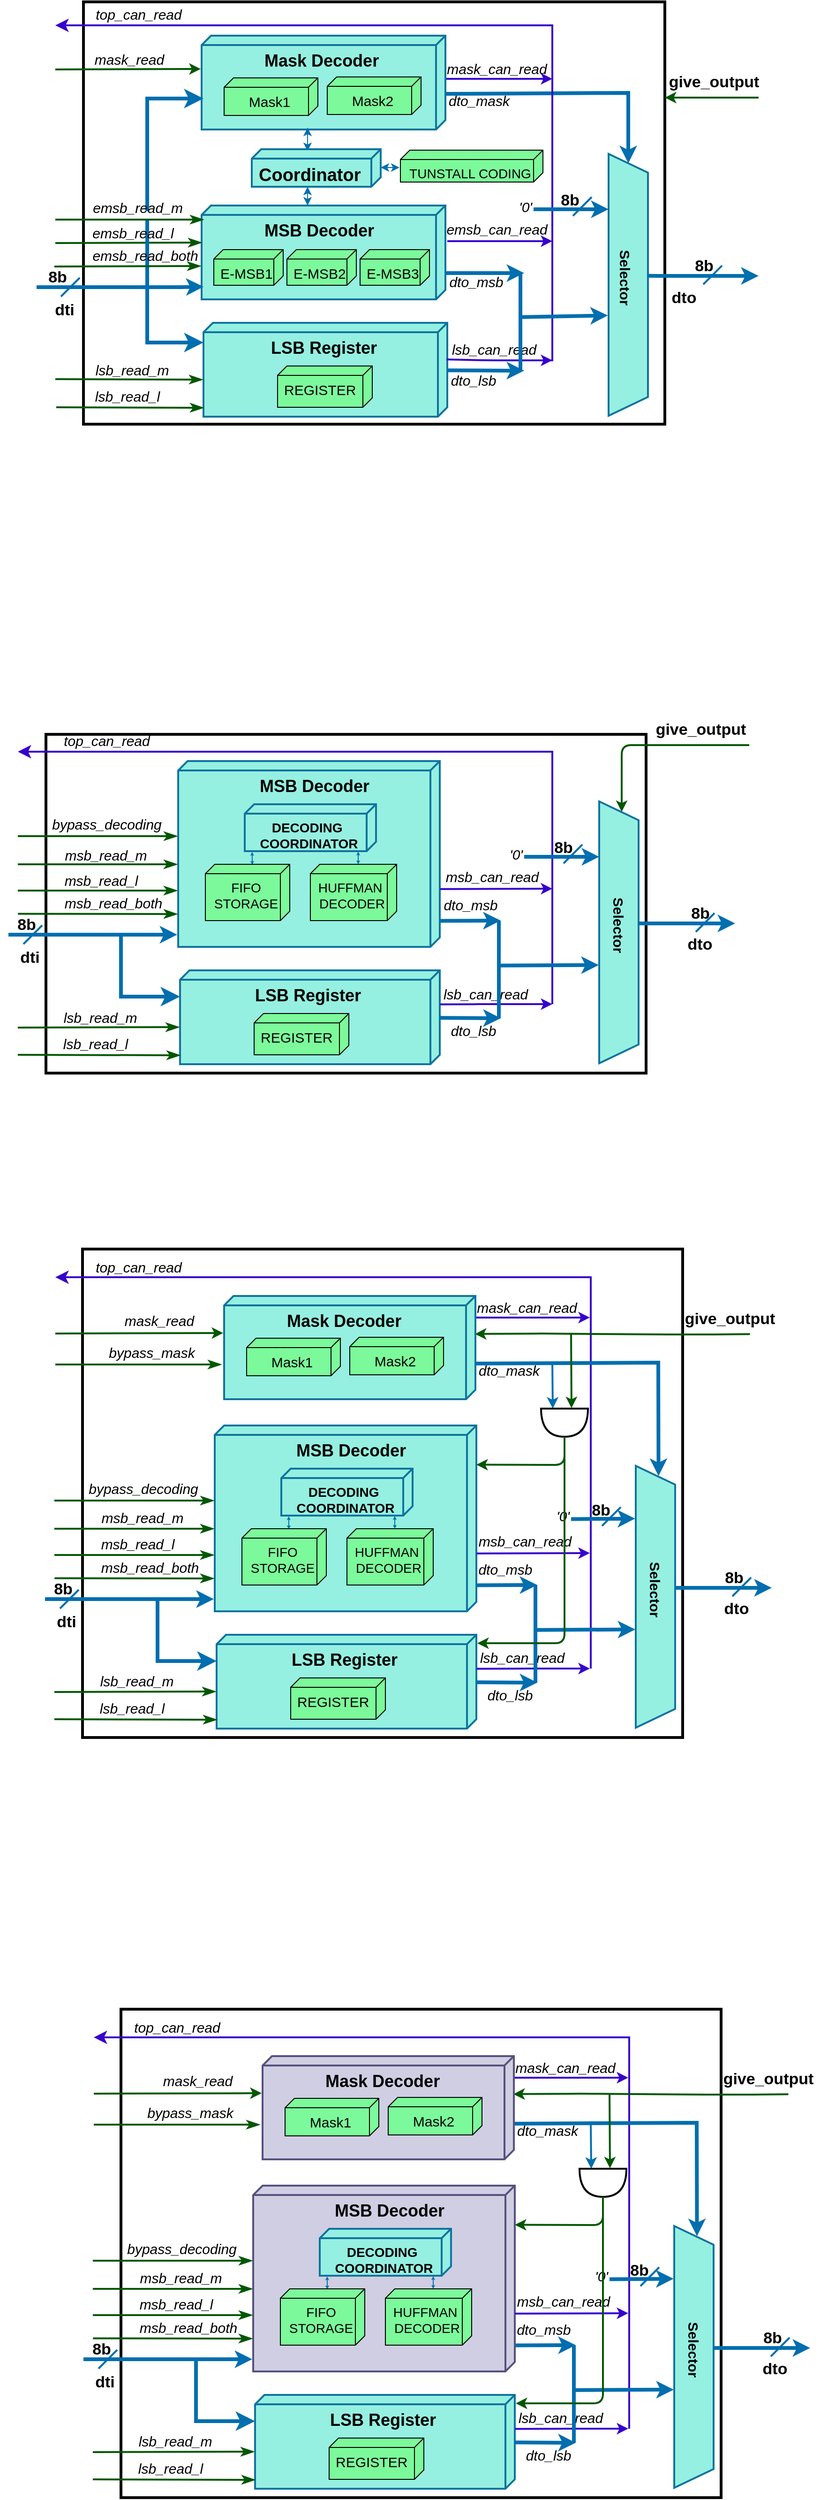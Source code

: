 <mxfile version="28.0.7">
  <diagram name="Decompressor architecture" id="7FQAbGWQgKwpJDsRCqZl">
    <mxGraphModel dx="2258" dy="814" grid="1" gridSize="10" guides="1" tooltips="1" connect="1" arrows="1" fold="1" page="1" pageScale="1" pageWidth="850" pageHeight="1100" math="0" shadow="0">
      <root>
        <mxCell id="0" />
        <mxCell id="1" parent="0" />
        <mxCell id="L-PkWKqUlunyUm9uGWdc-1" value="" style="rounded=0;whiteSpace=wrap;html=1;fillStyle=solid;strokeColor=#000000;strokeWidth=3;fillColor=none;" parent="1" vertex="1">
          <mxGeometry x="120" y="41" width="620" height="450" as="geometry" />
        </mxCell>
        <mxCell id="L-PkWKqUlunyUm9uGWdc-2" value="&lt;font style=&quot;font-size: 15px;&quot;&gt;&lt;i&gt;&#39;0&#39;&lt;/i&gt;&lt;/font&gt;" style="text;strokeColor=none;align=center;fillColor=none;html=1;verticalAlign=middle;whiteSpace=wrap;rounded=0;fontSize=17;" parent="1" vertex="1">
          <mxGeometry x="581" y="245" width="21" height="30" as="geometry" />
        </mxCell>
        <mxCell id="L-PkWKqUlunyUm9uGWdc-3" value="&lt;font size=&quot;1&quot; color=&quot;#000000&quot;&gt;&lt;b style=&quot;font-size: 18px;&quot;&gt;LSB Register&lt;/b&gt;&lt;/font&gt;" style="verticalAlign=top;align=center;shape=cube;size=10;direction=south;fontStyle=0;html=1;boundedLbl=1;spacingLeft=5;rounded=1;fillColor=#95F0E1;strokeColor=#10739e;strokeWidth=2;" parent="1" vertex="1">
          <mxGeometry x="248" y="383" width="260" height="100" as="geometry" />
        </mxCell>
        <mxCell id="L-PkWKqUlunyUm9uGWdc-4" value="&lt;font style=&quot;font-size: 18px;&quot; color=&quot;#000000&quot;&gt;&amp;nbsp; &amp;nbsp; &amp;nbsp; &amp;nbsp; &amp;nbsp; &amp;nbsp;&amp;nbsp;&lt;b&gt;Mask Decoder&lt;/b&gt;&lt;/font&gt;" style="verticalAlign=top;align=left;shape=cube;size=10;direction=south;fontStyle=0;html=1;boundedLbl=1;spacingLeft=5;rounded=1;fillColor=#95F0E1;strokeColor=#10739e;strokeWidth=2;" parent="1" vertex="1">
          <mxGeometry x="246" y="77" width="260" height="100" as="geometry" />
        </mxCell>
        <mxCell id="L-PkWKqUlunyUm9uGWdc-5" value="&lt;font style=&quot;font-size: 15px;&quot;&gt;Mask1&lt;/font&gt;" style="verticalAlign=top;align=center;shape=cube;size=10;direction=south;html=1;boundedLbl=1;spacingLeft=5;rounded=1;fillColor=#7CFA9B;strokeColor=#000000;fontColor=#000000;" parent="L-PkWKqUlunyUm9uGWdc-4" vertex="1">
          <mxGeometry width="100" height="40" relative="1" as="geometry">
            <mxPoint x="24" y="45" as="offset" />
          </mxGeometry>
        </mxCell>
        <mxCell id="L-PkWKqUlunyUm9uGWdc-6" value="&lt;font style=&quot;font-size: 15px;&quot;&gt;Mask2&lt;/font&gt;" style="verticalAlign=top;align=center;shape=cube;size=10;direction=south;html=1;boundedLbl=1;spacingLeft=5;rounded=1;fillColor=#7CFA9B;strokeColor=#000000;fontColor=#000000;" parent="L-PkWKqUlunyUm9uGWdc-4" vertex="1">
          <mxGeometry width="100" height="40" relative="1" as="geometry">
            <mxPoint x="134" y="44" as="offset" />
          </mxGeometry>
        </mxCell>
        <mxCell id="L-PkWKqUlunyUm9uGWdc-7" value="&lt;font size=&quot;1&quot; color=&quot;#000000&quot;&gt;&lt;b style=&quot;font-size: 18px;&quot;&gt;&amp;nbsp; &amp;nbsp; &amp;nbsp; &amp;nbsp; &amp;nbsp; &amp;nbsp; MSB Decoder&lt;/b&gt;&lt;/font&gt;" style="verticalAlign=top;align=left;shape=cube;size=10;direction=south;fontStyle=0;html=1;boundedLbl=1;spacingLeft=5;rounded=1;fillColor=#95F0E1;strokeColor=#10739e;strokeWidth=2;" parent="1" vertex="1">
          <mxGeometry x="246" y="258" width="260" height="100" as="geometry" />
        </mxCell>
        <mxCell id="L-PkWKqUlunyUm9uGWdc-8" style="html=1;fontColor=#000000;shadow=0;strokeColor=#006EAF;strokeWidth=4;rounded=0;" parent="1" source="L-PkWKqUlunyUm9uGWdc-3" edge="1">
          <mxGeometry relative="1" as="geometry">
            <mxPoint x="590" y="434" as="targetPoint" />
            <mxPoint x="536.4" y="433.86" as="sourcePoint" />
          </mxGeometry>
        </mxCell>
        <mxCell id="L-PkWKqUlunyUm9uGWdc-9" value="" style="shape=trapezoid;perimeter=trapezoidPerimeter;whiteSpace=wrap;html=1;fixedSize=1;strokeColor=#10739e;fillColor=#95F0E1;direction=south;strokeWidth=2;" parent="1" vertex="1">
          <mxGeometry x="680" y="203" width="42" height="279" as="geometry" />
        </mxCell>
        <mxCell id="L-PkWKqUlunyUm9uGWdc-10" style="html=1;fontColor=#000000;shadow=0;strokeColor=#006EAF;strokeWidth=4;entryX=0;entryY=0.5;entryDx=0;entryDy=0;rounded=0;" parent="1" target="L-PkWKqUlunyUm9uGWdc-9" edge="1">
          <mxGeometry relative="1" as="geometry">
            <mxPoint x="686" y="193" as="targetPoint" />
            <mxPoint x="507" y="139" as="sourcePoint" />
            <Array as="points">
              <mxPoint x="701" y="138" />
            </Array>
          </mxGeometry>
        </mxCell>
        <mxCell id="L-PkWKqUlunyUm9uGWdc-11" style="edgeStyle=none;html=1;fontColor=#000000;shadow=0;strokeColor=#006EAF;strokeWidth=4;" parent="1" edge="1">
          <mxGeometry relative="1" as="geometry">
            <mxPoint x="840" y="333" as="targetPoint" />
            <mxPoint x="721" y="332.905" as="sourcePoint" />
            <Array as="points">
              <mxPoint x="744" y="333" />
            </Array>
          </mxGeometry>
        </mxCell>
        <mxCell id="L-PkWKqUlunyUm9uGWdc-12" value="" style="endArrow=classicThin;startArrow=none;endFill=1;startFill=0;endSize=8;html=1;verticalAlign=bottom;labelBackgroundColor=none;strokeWidth=2;shadow=0;sketch=0;fontColor=#000000;fillColor=#008a00;strokeColor=#005700;" parent="1" edge="1">
          <mxGeometry width="160" relative="1" as="geometry">
            <mxPoint x="90" y="273" as="sourcePoint" />
            <mxPoint x="248" y="273" as="targetPoint" />
          </mxGeometry>
        </mxCell>
        <mxCell id="L-PkWKqUlunyUm9uGWdc-13" value="" style="endArrow=classicThin;startArrow=none;endFill=1;startFill=0;endSize=8;html=1;verticalAlign=bottom;labelBackgroundColor=none;strokeWidth=2;shadow=0;sketch=0;fontColor=#000000;fillColor=#008a00;strokeColor=#005700;" parent="1" edge="1">
          <mxGeometry width="160" relative="1" as="geometry">
            <mxPoint x="90" y="298" as="sourcePoint" />
            <mxPoint x="246" y="297.5" as="targetPoint" />
          </mxGeometry>
        </mxCell>
        <mxCell id="L-PkWKqUlunyUm9uGWdc-14" value="&lt;font size=&quot;1&quot; color=&quot;#000000&quot;&gt;&lt;b style=&quot;font-size: 15px;&quot;&gt;Selector&lt;/b&gt;&lt;/font&gt;" style="text;strokeColor=none;align=center;fillColor=none;html=1;verticalAlign=middle;whiteSpace=wrap;rounded=0;direction=west;spacingRight=0;labelPosition=center;verticalLabelPosition=middle;flipV=0;flipH=1;rotation=90;" parent="1" vertex="1">
          <mxGeometry x="668" y="328" width="60" height="14" as="geometry" />
        </mxCell>
        <mxCell id="L-PkWKqUlunyUm9uGWdc-15" style="html=1;fontColor=#000000;shadow=0;strokeColor=#3700CC;fillColor=#6a00ff;strokeWidth=2;" parent="1" edge="1">
          <mxGeometry relative="1" as="geometry">
            <mxPoint x="620" y="123" as="targetPoint" />
            <mxPoint x="507" y="123.045" as="sourcePoint" />
          </mxGeometry>
        </mxCell>
        <mxCell id="L-PkWKqUlunyUm9uGWdc-16" style="edgeStyle=none;html=1;fontColor=#000000;shadow=0;strokeColor=#3700CC;fillColor=#6a00ff;strokeWidth=2;" parent="1" edge="1">
          <mxGeometry relative="1" as="geometry">
            <mxPoint x="620" y="296" as="targetPoint" />
            <mxPoint x="508" y="296.045" as="sourcePoint" />
            <Array as="points" />
          </mxGeometry>
        </mxCell>
        <mxCell id="L-PkWKqUlunyUm9uGWdc-17" value="" style="edgeStyle=segmentEdgeStyle;endArrow=classic;html=1;curved=0;rounded=0;endSize=8;startSize=8;fontColor=#000000;strokeColor=#3700CC;fillColor=#6a00ff;strokeWidth=2;" parent="1" edge="1">
          <mxGeometry width="50" height="50" relative="1" as="geometry">
            <mxPoint x="610" y="423" as="sourcePoint" />
            <mxPoint x="90" y="66" as="targetPoint" />
            <Array as="points">
              <mxPoint x="610" y="423" />
              <mxPoint x="620" y="423" />
              <mxPoint x="620" y="66" />
            </Array>
          </mxGeometry>
        </mxCell>
        <mxCell id="L-PkWKqUlunyUm9uGWdc-18" style="edgeStyle=none;html=1;fontColor=#000000;shadow=0;strokeColor=#3700CC;fillColor=#6a00ff;strokeWidth=2;" parent="1" edge="1">
          <mxGeometry relative="1" as="geometry">
            <mxPoint x="620" y="423" as="targetPoint" />
            <mxPoint x="507" y="422.045" as="sourcePoint" />
            <Array as="points">
              <mxPoint x="550" y="423" />
            </Array>
          </mxGeometry>
        </mxCell>
        <mxCell id="L-PkWKqUlunyUm9uGWdc-19" value="" style="edgeStyle=none;orthogonalLoop=1;jettySize=auto;html=1;entryX=0.685;entryY=0.992;entryDx=0;entryDy=0;entryPerimeter=0;strokeColor=#006EAF;fillColor=#1ba1e2;strokeWidth=4;" parent="1" edge="1">
          <mxGeometry width="80" relative="1" as="geometry">
            <mxPoint x="70" y="345" as="sourcePoint" />
            <mxPoint x="248.08" y="344.5" as="targetPoint" />
            <Array as="points">
              <mxPoint x="220" y="345" />
            </Array>
          </mxGeometry>
        </mxCell>
        <mxCell id="L-PkWKqUlunyUm9uGWdc-20" value="" style="edgeStyle=segmentEdgeStyle;endArrow=classic;html=1;curved=0;rounded=0;endSize=8;startSize=8;strokeColor=#006EAF;fillColor=#1ba1e2;strokeWidth=4;" parent="1" edge="1">
          <mxGeometry width="50" height="50" relative="1" as="geometry">
            <mxPoint x="188" y="264" as="sourcePoint" />
            <mxPoint x="248" y="144" as="targetPoint" />
            <Array as="points">
              <mxPoint x="188" y="264" />
              <mxPoint x="188" y="144" />
            </Array>
          </mxGeometry>
        </mxCell>
        <mxCell id="L-PkWKqUlunyUm9uGWdc-21" value="" style="edgeStyle=segmentEdgeStyle;endArrow=classic;html=1;curved=0;rounded=0;endSize=8;startSize=8;strokeColor=#006EAF;fillColor=#1ba1e2;strokeWidth=4;" parent="1" edge="1">
          <mxGeometry width="50" height="50" relative="1" as="geometry">
            <mxPoint x="188" y="274" as="sourcePoint" />
            <mxPoint x="248" y="404" as="targetPoint" />
            <Array as="points">
              <mxPoint x="188" y="274" />
              <mxPoint x="188" y="404" />
            </Array>
          </mxGeometry>
        </mxCell>
        <mxCell id="L-PkWKqUlunyUm9uGWdc-22" value="" style="endArrow=classic;startArrow=none;endFill=1;startFill=0;html=1;verticalAlign=bottom;labelBackgroundColor=none;strokeWidth=2;shadow=0;sketch=0;fontColor=#000000;fillColor=#008a00;strokeColor=#005700;" parent="1" edge="1">
          <mxGeometry width="160" relative="1" as="geometry">
            <mxPoint x="90" y="113" as="sourcePoint" />
            <mxPoint x="245" y="112.5" as="targetPoint" />
          </mxGeometry>
        </mxCell>
        <mxCell id="L-PkWKqUlunyUm9uGWdc-23" value="" style="endArrow=classicThin;startArrow=none;endFill=1;startFill=0;endSize=8;html=1;verticalAlign=bottom;labelBackgroundColor=none;strokeWidth=2;shadow=0;sketch=0;fontColor=#000000;fillColor=#008a00;strokeColor=#005700;" parent="1" edge="1">
          <mxGeometry width="160" relative="1" as="geometry">
            <mxPoint x="90" y="443" as="sourcePoint" />
            <mxPoint x="247" y="443.5" as="targetPoint" />
          </mxGeometry>
        </mxCell>
        <mxCell id="L-PkWKqUlunyUm9uGWdc-24" style="html=1;fontColor=#000000;shadow=0;strokeColor=#006EAF;strokeWidth=4;" parent="1" edge="1">
          <mxGeometry relative="1" as="geometry">
            <mxPoint x="590" y="330" as="targetPoint" />
            <mxPoint x="506" y="330" as="sourcePoint" />
          </mxGeometry>
        </mxCell>
        <mxCell id="L-PkWKqUlunyUm9uGWdc-25" value="" style="endArrow=none;html=1;strokeColor=#006EAF;strokeWidth=2;" parent="1" edge="1">
          <mxGeometry width="50" height="50" relative="1" as="geometry">
            <mxPoint x="96" y="355" as="sourcePoint" />
            <mxPoint x="116" y="335" as="targetPoint" />
          </mxGeometry>
        </mxCell>
        <mxCell id="L-PkWKqUlunyUm9uGWdc-26" value="" style="endArrow=none;html=1;strokeColor=#006EAF;strokeWidth=2;" parent="1" edge="1">
          <mxGeometry width="50" height="50" relative="1" as="geometry">
            <mxPoint x="781" y="342" as="sourcePoint" />
            <mxPoint x="801" y="322" as="targetPoint" />
          </mxGeometry>
        </mxCell>
        <mxCell id="L-PkWKqUlunyUm9uGWdc-27" value="&lt;b&gt;&lt;font style=&quot;font-size: 17px;&quot;&gt;8b&lt;/font&gt;&lt;/b&gt;" style="text;strokeColor=none;align=center;fillColor=none;html=1;verticalAlign=middle;whiteSpace=wrap;rounded=0;fontColor=default;" parent="1" vertex="1">
          <mxGeometry x="80" y="323" width="25" height="24" as="geometry" />
        </mxCell>
        <mxCell id="L-PkWKqUlunyUm9uGWdc-28" value="&lt;b&gt;&lt;font style=&quot;font-size: 17px;&quot;&gt;8b&lt;/font&gt;&lt;/b&gt;" style="text;strokeColor=none;align=center;fillColor=none;html=1;verticalAlign=middle;whiteSpace=wrap;rounded=0;" parent="1" vertex="1">
          <mxGeometry x="747" y="310" width="70" height="25" as="geometry" />
        </mxCell>
        <mxCell id="L-PkWKqUlunyUm9uGWdc-29" value="&lt;b&gt;&lt;font style=&quot;font-size: 17px;&quot;&gt;dto&lt;/font&gt;&lt;/b&gt;" style="text;strokeColor=none;align=center;fillColor=none;html=1;verticalAlign=middle;whiteSpace=wrap;rounded=0;" parent="1" vertex="1">
          <mxGeometry x="719.5" y="340" width="80.5" height="33" as="geometry" />
        </mxCell>
        <mxCell id="L-PkWKqUlunyUm9uGWdc-30" value="&lt;font style=&quot;font-size: 15px;&quot;&gt;&lt;i&gt;mask_read&lt;/i&gt;&lt;/font&gt;" style="text;strokeColor=none;align=center;fillColor=none;html=1;verticalAlign=middle;whiteSpace=wrap;rounded=0;fontSize=17;" parent="1" vertex="1">
          <mxGeometry x="139" y="88" width="60" height="30" as="geometry" />
        </mxCell>
        <mxCell id="L-PkWKqUlunyUm9uGWdc-31" value="&lt;font style=&quot;font-size: 15px;&quot;&gt;&lt;i&gt;emsb_read_m&lt;/i&gt;&lt;/font&gt;" style="text;strokeColor=none;align=center;fillColor=none;html=1;verticalAlign=middle;whiteSpace=wrap;rounded=0;fontSize=17;" parent="1" vertex="1">
          <mxGeometry x="148" y="243" width="60" height="35" as="geometry" />
        </mxCell>
        <mxCell id="L-PkWKqUlunyUm9uGWdc-32" value="&lt;font style=&quot;font-size: 15px;&quot;&gt;&lt;i&gt;emsb_read_l&lt;/i&gt;&lt;/font&gt;" style="text;strokeColor=none;align=center;fillColor=none;html=1;verticalAlign=middle;whiteSpace=wrap;rounded=0;fontSize=17;" parent="1" vertex="1">
          <mxGeometry x="143" y="273" width="60" height="30" as="geometry" />
        </mxCell>
        <mxCell id="L-PkWKqUlunyUm9uGWdc-33" value="&lt;font style=&quot;font-size: 15px;&quot;&gt;&lt;i&gt;lsb_read_m&lt;/i&gt;&lt;/font&gt;" style="text;strokeColor=none;align=center;fillColor=none;html=1;verticalAlign=middle;whiteSpace=wrap;rounded=0;fontSize=17;" parent="1" vertex="1">
          <mxGeometry x="142" y="419" width="60" height="30" as="geometry" />
        </mxCell>
        <mxCell id="L-PkWKqUlunyUm9uGWdc-34" value="&lt;font style=&quot;font-size: 15px;&quot;&gt;&lt;i&gt;lsb_read_l&lt;/i&gt;&lt;/font&gt;" style="text;strokeColor=none;align=center;fillColor=none;html=1;verticalAlign=middle;whiteSpace=wrap;rounded=0;fontSize=17;" parent="1" vertex="1">
          <mxGeometry x="137" y="447" width="60" height="30" as="geometry" />
        </mxCell>
        <mxCell id="L-PkWKqUlunyUm9uGWdc-35" value="&lt;font style=&quot;font-size: 15px;&quot;&gt;&lt;i&gt;mask_can_read&lt;/i&gt;&lt;/font&gt;" style="text;strokeColor=none;align=center;fillColor=none;html=1;verticalAlign=middle;whiteSpace=wrap;rounded=0;fontSize=17;" parent="1" vertex="1">
          <mxGeometry x="531" y="98" width="60" height="30" as="geometry" />
        </mxCell>
        <mxCell id="L-PkWKqUlunyUm9uGWdc-36" value="&lt;font style=&quot;font-size: 15px;&quot;&gt;&lt;i&gt;emsb_can_read&lt;/i&gt;&lt;/font&gt;" style="text;strokeColor=none;align=center;fillColor=none;html=1;verticalAlign=middle;whiteSpace=wrap;rounded=0;fontSize=17;" parent="1" vertex="1">
          <mxGeometry x="531" y="269" width="60" height="30" as="geometry" />
        </mxCell>
        <mxCell id="L-PkWKqUlunyUm9uGWdc-37" value="&lt;font style=&quot;font-size: 15px;&quot;&gt;&lt;i&gt;lsb_can_read&lt;/i&gt;&lt;/font&gt;" style="text;strokeColor=none;align=center;fillColor=none;html=1;verticalAlign=middle;whiteSpace=wrap;rounded=0;fontSize=17;" parent="1" vertex="1">
          <mxGeometry x="528" y="397" width="60" height="30" as="geometry" />
        </mxCell>
        <mxCell id="L-PkWKqUlunyUm9uGWdc-38" value="&lt;b&gt;&lt;font style=&quot;font-size: 17px;&quot;&gt;dti&lt;/font&gt;&lt;/b&gt;" style="text;strokeColor=none;align=center;fillColor=none;html=1;verticalAlign=middle;whiteSpace=wrap;rounded=0;" parent="1" vertex="1">
          <mxGeometry x="80" y="355" width="40" height="30" as="geometry" />
        </mxCell>
        <mxCell id="L-PkWKqUlunyUm9uGWdc-39" value="&lt;font style=&quot;font-size: 15px;&quot;&gt;&lt;i&gt;top_can_read&lt;/i&gt;&lt;/font&gt;" style="text;strokeColor=none;align=center;fillColor=none;html=1;verticalAlign=middle;whiteSpace=wrap;rounded=0;fontSize=17;" parent="1" vertex="1">
          <mxGeometry x="149" y="40" width="60" height="30" as="geometry" />
        </mxCell>
        <mxCell id="L-PkWKqUlunyUm9uGWdc-40" value="" style="line;strokeWidth=4;rotatable=0;dashed=0;labelPosition=right;align=left;verticalAlign=middle;spacingTop=0;spacingLeft=6;points=[];portConstraint=eastwest;fillStyle=solid;strokeColor=#006eaf;fillColor=none;flipH=1;flipV=1;direction=south;" parent="1" vertex="1">
          <mxGeometry x="581" y="329" width="10" height="104" as="geometry" />
        </mxCell>
        <mxCell id="L-PkWKqUlunyUm9uGWdc-41" style="html=1;fontColor=#000000;shadow=0;strokeColor=#006EAF;strokeWidth=4;exitX=0.54;exitY=0.653;exitDx=0;exitDy=0;exitPerimeter=0;entryX=0.617;entryY=1.019;entryDx=0;entryDy=0;entryPerimeter=0;" parent="1" source="L-PkWKqUlunyUm9uGWdc-40" target="L-PkWKqUlunyUm9uGWdc-9" edge="1">
          <mxGeometry relative="1" as="geometry">
            <mxPoint x="653" y="376" as="targetPoint" />
            <mxPoint x="590" y="376" as="sourcePoint" />
          </mxGeometry>
        </mxCell>
        <mxCell id="L-PkWKqUlunyUm9uGWdc-42" value="&lt;font style=&quot;font-size: 15px;&quot;&gt;&lt;i&gt;dto_mask&lt;/i&gt;&lt;/font&gt;" style="text;strokeColor=none;align=center;fillColor=none;html=1;verticalAlign=middle;whiteSpace=wrap;rounded=0;fontSize=17;" parent="1" vertex="1">
          <mxGeometry x="512" y="132" width="60" height="30" as="geometry" />
        </mxCell>
        <mxCell id="L-PkWKqUlunyUm9uGWdc-43" value="&lt;font style=&quot;font-size: 15px;&quot;&gt;&lt;i&gt;dto_msb&lt;/i&gt;&lt;/font&gt;" style="text;strokeColor=none;align=center;fillColor=none;html=1;verticalAlign=middle;whiteSpace=wrap;rounded=0;fontSize=17;" parent="1" vertex="1">
          <mxGeometry x="509" y="325" width="60" height="30" as="geometry" />
        </mxCell>
        <mxCell id="L-PkWKqUlunyUm9uGWdc-44" value="&lt;font style=&quot;font-size: 15px;&quot;&gt;&lt;i&gt;dto_lsb&lt;/i&gt;&lt;/font&gt;" style="text;strokeColor=none;align=center;fillColor=none;html=1;verticalAlign=middle;whiteSpace=wrap;rounded=0;fontSize=17;" parent="1" vertex="1">
          <mxGeometry x="506" y="430" width="60" height="30" as="geometry" />
        </mxCell>
        <mxCell id="L-PkWKqUlunyUm9uGWdc-45" style="html=1;fontColor=#000000;shadow=0;strokeColor=#006EAF;strokeWidth=4;" parent="1" edge="1">
          <mxGeometry relative="1" as="geometry">
            <mxPoint x="680" y="262" as="targetPoint" />
            <mxPoint x="600" y="262" as="sourcePoint" />
          </mxGeometry>
        </mxCell>
        <mxCell id="L-PkWKqUlunyUm9uGWdc-46" value="&lt;b&gt;&lt;font style=&quot;font-size: 17px;&quot;&gt;8b&lt;/font&gt;&lt;/b&gt;" style="text;strokeColor=none;align=center;fillColor=none;html=1;verticalAlign=middle;whiteSpace=wrap;rounded=0;" parent="1" vertex="1">
          <mxGeometry x="608" y="240" width="62" height="25" as="geometry" />
        </mxCell>
        <mxCell id="L-PkWKqUlunyUm9uGWdc-47" value="" style="endArrow=none;html=1;strokeColor=#006EAF;strokeWidth=2;" parent="1" edge="1">
          <mxGeometry width="50" height="50" relative="1" as="geometry">
            <mxPoint x="642" y="269" as="sourcePoint" />
            <mxPoint x="662" y="249" as="targetPoint" />
          </mxGeometry>
        </mxCell>
        <mxCell id="L-PkWKqUlunyUm9uGWdc-48" value="" style="endArrow=classic;startArrow=none;endFill=1;startFill=0;html=1;verticalAlign=bottom;labelBackgroundColor=none;strokeWidth=2;shadow=0;sketch=0;fontColor=#000000;fillColor=#008a00;strokeColor=#005700;" parent="1" edge="1">
          <mxGeometry width="160" relative="1" as="geometry">
            <mxPoint x="840" y="143" as="sourcePoint" />
            <mxPoint x="740" y="143" as="targetPoint" />
            <Array as="points" />
          </mxGeometry>
        </mxCell>
        <mxCell id="L-PkWKqUlunyUm9uGWdc-49" value="&lt;b&gt;&lt;font style=&quot;font-size: 17px;&quot;&gt;give_output&lt;/font&gt;&lt;/b&gt;" style="text;strokeColor=none;align=center;fillColor=none;html=1;verticalAlign=middle;whiteSpace=wrap;rounded=0;" parent="1" vertex="1">
          <mxGeometry x="730" y="112" width="125" height="30" as="geometry" />
        </mxCell>
        <mxCell id="L-PkWKqUlunyUm9uGWdc-50" value="&lt;font style=&quot;font-size: 15px;&quot;&gt;E-MSB1&lt;/font&gt;" style="verticalAlign=top;align=left;shape=cube;size=10;direction=south;html=1;boundedLbl=1;spacingLeft=5;rounded=1;fillColor=#7CFA9B;fontColor=#000000;strokeColor=#000000;" parent="1" vertex="1">
          <mxGeometry x="259" y="305" width="74" height="38" as="geometry" />
        </mxCell>
        <mxCell id="L-PkWKqUlunyUm9uGWdc-51" value="" style="endArrow=classicThin;startArrow=none;endFill=1;startFill=0;endSize=8;html=1;verticalAlign=bottom;labelBackgroundColor=none;strokeWidth=2;shadow=0;sketch=0;fontColor=#000000;fillColor=#008a00;strokeColor=#005700;" parent="1" edge="1">
          <mxGeometry width="160" relative="1" as="geometry">
            <mxPoint x="89" y="323" as="sourcePoint" />
            <mxPoint x="245" y="322.5" as="targetPoint" />
          </mxGeometry>
        </mxCell>
        <mxCell id="L-PkWKqUlunyUm9uGWdc-52" value="&lt;font style=&quot;font-size: 15px;&quot;&gt;&lt;i&gt;emsb_read_both&lt;/i&gt;&lt;/font&gt;" style="text;strokeColor=none;align=center;fillColor=none;html=1;verticalAlign=middle;whiteSpace=wrap;rounded=0;fontSize=17;" parent="1" vertex="1">
          <mxGeometry x="156" y="297" width="60" height="30" as="geometry" />
        </mxCell>
        <mxCell id="L-PkWKqUlunyUm9uGWdc-53" value="" style="endArrow=classic;startArrow=classic;html=1;rounded=0;strokeColor=#006eaf;fontColor=default;exitX=0.125;exitY=0.502;exitDx=0;exitDy=0;exitPerimeter=0;" parent="1" edge="1">
          <mxGeometry width="50" height="50" relative="1" as="geometry">
            <mxPoint x="358.975" y="200" as="sourcePoint" />
            <mxPoint x="359" y="175" as="targetPoint" />
          </mxGeometry>
        </mxCell>
        <mxCell id="L-PkWKqUlunyUm9uGWdc-54" value="&lt;font style=&quot;font-size: 14px;&quot;&gt;TUNSTALL CODING&lt;/font&gt;" style="verticalAlign=top;align=center;shape=cube;size=10;direction=south;html=1;boundedLbl=1;spacingLeft=5;rounded=1;fillColor=#7CFA9B;fontColor=#000000;strokeColor=#000000;" parent="1" vertex="1">
          <mxGeometry x="458" y="199" width="152" height="34" as="geometry" />
        </mxCell>
        <mxCell id="L-PkWKqUlunyUm9uGWdc-55" value="" style="endArrow=classic;startArrow=classic;html=1;rounded=0;strokeColor=#006eaf;fontColor=default;" parent="1" edge="1">
          <mxGeometry width="50" height="50" relative="1" as="geometry">
            <mxPoint x="359" y="258" as="sourcePoint" />
            <mxPoint x="359" y="238" as="targetPoint" />
          </mxGeometry>
        </mxCell>
        <mxCell id="L-PkWKqUlunyUm9uGWdc-56" value="&lt;font style=&quot;font-size: 15px;&quot;&gt;E-MSB3&lt;/font&gt;" style="verticalAlign=top;align=left;shape=cube;size=10;direction=south;html=1;boundedLbl=1;spacingLeft=5;rounded=1;fillColor=#7CFA9B;fontColor=#000000;strokeColor=#000000;" parent="1" vertex="1">
          <mxGeometry x="415" y="305" width="74" height="38" as="geometry" />
        </mxCell>
        <mxCell id="L-PkWKqUlunyUm9uGWdc-57" value="&lt;font style=&quot;font-size: 15px;&quot;&gt;E-MSB2&lt;/font&gt;" style="verticalAlign=top;align=left;shape=cube;size=10;direction=south;html=1;boundedLbl=1;spacingLeft=5;rounded=1;fillColor=#7CFA9B;fontColor=#000000;strokeColor=#000000;" parent="1" vertex="1">
          <mxGeometry x="337" y="305" width="74" height="38" as="geometry" />
        </mxCell>
        <mxCell id="L-PkWKqUlunyUm9uGWdc-58" value="&lt;font style=&quot;font-size: 15px;&quot;&gt;REGISTER&lt;/font&gt;" style="verticalAlign=top;align=left;shape=cube;size=10;direction=south;html=1;boundedLbl=1;spacingLeft=5;rounded=1;fillColor=#7CFA9B;fontColor=#000000;strokeColor=#000000;" parent="1" vertex="1">
          <mxGeometry x="327" y="429" width="101" height="44" as="geometry" />
        </mxCell>
        <mxCell id="L-PkWKqUlunyUm9uGWdc-59" value="&lt;font size=&quot;1&quot; style=&quot;&quot; color=&quot;#000000&quot;&gt;&lt;b style=&quot;font-size: 19px;&quot;&gt;Coordinator&lt;/b&gt;&lt;/font&gt;" style="verticalAlign=top;align=left;shape=cube;size=10;direction=south;fontStyle=0;html=1;boundedLbl=1;spacingLeft=5;rounded=1;fillColor=#95F0E1;strokeColor=#10739e;strokeWidth=2;" parent="1" vertex="1">
          <mxGeometry x="299.5" y="198" width="137.5" height="40" as="geometry" />
        </mxCell>
        <mxCell id="L-PkWKqUlunyUm9uGWdc-60" value="" style="endArrow=classic;startArrow=classic;html=1;rounded=0;strokeColor=#006eaf;fontColor=default;" parent="1" edge="1">
          <mxGeometry width="50" height="50" relative="1" as="geometry">
            <mxPoint x="457" y="217.5" as="sourcePoint" />
            <mxPoint x="437" y="217.5" as="targetPoint" />
          </mxGeometry>
        </mxCell>
        <mxCell id="L-PkWKqUlunyUm9uGWdc-61" value="" style="endArrow=classicThin;startArrow=none;endFill=1;startFill=0;endSize=8;html=1;verticalAlign=bottom;labelBackgroundColor=none;strokeWidth=2;shadow=0;sketch=0;fontColor=#000000;fillColor=#008a00;strokeColor=#005700;" parent="1" edge="1">
          <mxGeometry width="160" relative="1" as="geometry">
            <mxPoint x="91" y="473" as="sourcePoint" />
            <mxPoint x="248" y="473.5" as="targetPoint" />
          </mxGeometry>
        </mxCell>
        <mxCell id="L-PkWKqUlunyUm9uGWdc-62" value="" style="rounded=0;whiteSpace=wrap;html=1;fillStyle=solid;strokeColor=#000000;strokeWidth=3;fillColor=none;" parent="1" vertex="1">
          <mxGeometry x="80" y="821.5" width="640" height="361" as="geometry" />
        </mxCell>
        <mxCell id="L-PkWKqUlunyUm9uGWdc-63" value="&lt;font style=&quot;font-size: 15px;&quot;&gt;&lt;i&gt;&#39;0&#39;&lt;/i&gt;&lt;/font&gt;" style="text;strokeColor=none;align=center;fillColor=none;html=1;verticalAlign=middle;whiteSpace=wrap;rounded=0;fontSize=17;" parent="1" vertex="1">
          <mxGeometry x="571" y="935" width="21" height="30" as="geometry" />
        </mxCell>
        <mxCell id="L-PkWKqUlunyUm9uGWdc-64" value="&lt;font size=&quot;1&quot; color=&quot;#000000&quot;&gt;&lt;b style=&quot;font-size: 18px;&quot;&gt;LSB Register&lt;/b&gt;&lt;/font&gt;" style="verticalAlign=top;align=center;shape=cube;size=10;direction=south;fontStyle=0;html=1;boundedLbl=1;spacingLeft=5;rounded=1;fillColor=#95F0E1;strokeColor=#10739e;strokeWidth=2;" parent="1" vertex="1">
          <mxGeometry x="223" y="1073" width="277" height="100" as="geometry" />
        </mxCell>
        <mxCell id="L-PkWKqUlunyUm9uGWdc-65" value="&lt;font size=&quot;1&quot; color=&quot;#000000&quot;&gt;&lt;b style=&quot;font-size: 18px;&quot;&gt;&amp;nbsp; &amp;nbsp; &amp;nbsp; &amp;nbsp; &amp;nbsp; &amp;nbsp; &amp;nbsp; &amp;nbsp; MSB Decoder&lt;/b&gt;&lt;/font&gt;" style="verticalAlign=top;align=left;shape=cube;size=10;direction=south;fontStyle=0;html=1;boundedLbl=1;spacingLeft=5;rounded=1;fillColor=#95F0E1;strokeColor=#10739e;strokeWidth=2;" parent="1" vertex="1">
          <mxGeometry x="221" y="850" width="279" height="198" as="geometry" />
        </mxCell>
        <mxCell id="L-PkWKqUlunyUm9uGWdc-66" style="html=1;fontColor=#000000;shadow=0;strokeColor=#006EAF;strokeWidth=4;rounded=0;" parent="1" source="L-PkWKqUlunyUm9uGWdc-64" edge="1">
          <mxGeometry relative="1" as="geometry">
            <mxPoint x="565" y="1124" as="targetPoint" />
            <mxPoint x="511.4" y="1123.86" as="sourcePoint" />
          </mxGeometry>
        </mxCell>
        <mxCell id="L-PkWKqUlunyUm9uGWdc-67" value="" style="shape=trapezoid;perimeter=trapezoidPerimeter;whiteSpace=wrap;html=1;fixedSize=1;strokeColor=#10739e;fillColor=#95F0E1;direction=south;strokeWidth=2;" parent="1" vertex="1">
          <mxGeometry x="670" y="893" width="42" height="279" as="geometry" />
        </mxCell>
        <mxCell id="L-PkWKqUlunyUm9uGWdc-68" style="edgeStyle=none;html=1;fontColor=#000000;shadow=0;strokeColor=#006EAF;strokeWidth=4;exitX=0.466;exitY=-0.004;exitDx=0;exitDy=0;exitPerimeter=0;" parent="1" source="L-PkWKqUlunyUm9uGWdc-67" edge="1">
          <mxGeometry relative="1" as="geometry">
            <mxPoint x="815" y="1023" as="targetPoint" />
            <mxPoint x="696" y="1022.905" as="sourcePoint" />
            <Array as="points">
              <mxPoint x="719" y="1023" />
            </Array>
          </mxGeometry>
        </mxCell>
        <mxCell id="L-PkWKqUlunyUm9uGWdc-69" value="" style="endArrow=classicThin;startArrow=none;endFill=1;startFill=0;endSize=8;html=1;verticalAlign=bottom;labelBackgroundColor=none;strokeWidth=2;shadow=0;sketch=0;fontColor=#000000;fillColor=#008a00;strokeColor=#005700;" parent="1" edge="1">
          <mxGeometry width="160" relative="1" as="geometry">
            <mxPoint x="50" y="960" as="sourcePoint" />
            <mxPoint x="220" y="960" as="targetPoint" />
          </mxGeometry>
        </mxCell>
        <mxCell id="L-PkWKqUlunyUm9uGWdc-70" value="" style="endArrow=classicThin;startArrow=none;endFill=1;startFill=0;endSize=8;html=1;verticalAlign=bottom;labelBackgroundColor=none;strokeWidth=2;shadow=0;sketch=0;fontColor=#000000;fillColor=#008a00;strokeColor=#005700;" parent="1" edge="1">
          <mxGeometry width="160" relative="1" as="geometry">
            <mxPoint x="50" y="988" as="sourcePoint" />
            <mxPoint x="220" y="988" as="targetPoint" />
          </mxGeometry>
        </mxCell>
        <mxCell id="L-PkWKqUlunyUm9uGWdc-71" value="&lt;font size=&quot;1&quot; color=&quot;#000000&quot;&gt;&lt;b style=&quot;font-size: 15px;&quot;&gt;Selector&lt;/b&gt;&lt;/font&gt;" style="text;strokeColor=none;align=center;fillColor=none;html=1;verticalAlign=middle;whiteSpace=wrap;rounded=0;direction=west;spacingRight=0;labelPosition=center;verticalLabelPosition=middle;flipV=0;flipH=1;rotation=90;" parent="1" vertex="1">
          <mxGeometry x="661" y="1018" width="60" height="14" as="geometry" />
        </mxCell>
        <mxCell id="L-PkWKqUlunyUm9uGWdc-72" style="edgeStyle=none;html=1;fontColor=#000000;shadow=0;strokeColor=#3700CC;fillColor=#6a00ff;strokeWidth=2;exitX=0.689;exitY=-0.001;exitDx=0;exitDy=0;exitPerimeter=0;" parent="1" source="L-PkWKqUlunyUm9uGWdc-65" edge="1">
          <mxGeometry relative="1" as="geometry">
            <mxPoint x="620" y="986" as="targetPoint" />
            <mxPoint x="510" y="986" as="sourcePoint" />
            <Array as="points" />
          </mxGeometry>
        </mxCell>
        <mxCell id="L-PkWKqUlunyUm9uGWdc-73" value="" style="edgeStyle=segmentEdgeStyle;endArrow=classic;html=1;curved=0;rounded=0;endSize=8;startSize=8;fontColor=#000000;strokeColor=#3700CC;fillColor=#6a00ff;strokeWidth=2;" parent="1" edge="1">
          <mxGeometry width="50" height="50" relative="1" as="geometry">
            <mxPoint x="620" y="1109" as="sourcePoint" />
            <mxPoint x="50" y="840" as="targetPoint" />
            <Array as="points">
              <mxPoint x="620" y="840" />
              <mxPoint x="85" y="840" />
            </Array>
          </mxGeometry>
        </mxCell>
        <mxCell id="L-PkWKqUlunyUm9uGWdc-74" style="edgeStyle=none;html=1;fontColor=#000000;shadow=0;strokeColor=#3700CC;fillColor=#6a00ff;strokeWidth=2;exitX=0.363;exitY=-0.001;exitDx=0;exitDy=0;exitPerimeter=0;" parent="1" source="L-PkWKqUlunyUm9uGWdc-64" edge="1">
          <mxGeometry relative="1" as="geometry">
            <mxPoint x="620" y="1109" as="targetPoint" />
            <mxPoint x="510" y="1109" as="sourcePoint" />
            <Array as="points">
              <mxPoint x="547" y="1109" />
            </Array>
          </mxGeometry>
        </mxCell>
        <mxCell id="L-PkWKqUlunyUm9uGWdc-75" value="" style="edgeStyle=none;orthogonalLoop=1;jettySize=auto;html=1;strokeColor=#006EAF;fillColor=#1ba1e2;strokeWidth=4;" parent="1" edge="1">
          <mxGeometry width="80" relative="1" as="geometry">
            <mxPoint x="40" y="1035" as="sourcePoint" />
            <mxPoint x="220" y="1035" as="targetPoint" />
            <Array as="points">
              <mxPoint x="195" y="1035" />
            </Array>
          </mxGeometry>
        </mxCell>
        <mxCell id="L-PkWKqUlunyUm9uGWdc-76" value="" style="edgeStyle=segmentEdgeStyle;endArrow=classic;html=1;curved=0;rounded=0;endSize=8;startSize=8;strokeColor=#006EAF;fillColor=#1ba1e2;strokeWidth=4;" parent="1" edge="1">
          <mxGeometry width="50" height="50" relative="1" as="geometry">
            <mxPoint x="160" y="1037" as="sourcePoint" />
            <mxPoint x="223" y="1101" as="targetPoint" />
            <Array as="points">
              <mxPoint x="160" y="1101" />
            </Array>
          </mxGeometry>
        </mxCell>
        <mxCell id="L-PkWKqUlunyUm9uGWdc-77" value="" style="endArrow=classicThin;startArrow=none;endFill=1;startFill=0;endSize=8;html=1;verticalAlign=bottom;labelBackgroundColor=none;strokeWidth=2;shadow=0;sketch=0;fontColor=#000000;fillColor=#008a00;strokeColor=#005700;" parent="1" edge="1">
          <mxGeometry width="160" relative="1" as="geometry">
            <mxPoint x="50" y="1134" as="sourcePoint" />
            <mxPoint x="222" y="1133.5" as="targetPoint" />
          </mxGeometry>
        </mxCell>
        <mxCell id="L-PkWKqUlunyUm9uGWdc-78" style="html=1;fontColor=#000000;shadow=0;strokeColor=#006EAF;strokeWidth=4;exitX=0.86;exitY=-0.002;exitDx=0;exitDy=0;exitPerimeter=0;" parent="1" source="L-PkWKqUlunyUm9uGWdc-65" edge="1">
          <mxGeometry relative="1" as="geometry">
            <mxPoint x="565" y="1020" as="targetPoint" />
            <mxPoint x="510.98" y="1020.01" as="sourcePoint" />
          </mxGeometry>
        </mxCell>
        <mxCell id="L-PkWKqUlunyUm9uGWdc-79" value="" style="endArrow=none;html=1;strokeColor=#006EAF;strokeWidth=2;" parent="1" edge="1">
          <mxGeometry width="50" height="50" relative="1" as="geometry">
            <mxPoint x="56" y="1045" as="sourcePoint" />
            <mxPoint x="76" y="1025" as="targetPoint" />
          </mxGeometry>
        </mxCell>
        <mxCell id="L-PkWKqUlunyUm9uGWdc-80" value="" style="endArrow=none;html=1;strokeColor=#006EAF;strokeWidth=2;" parent="1" edge="1">
          <mxGeometry width="50" height="50" relative="1" as="geometry">
            <mxPoint x="773" y="1032" as="sourcePoint" />
            <mxPoint x="793" y="1012" as="targetPoint" />
          </mxGeometry>
        </mxCell>
        <mxCell id="L-PkWKqUlunyUm9uGWdc-81" value="&lt;b&gt;&lt;font style=&quot;font-size: 17px;&quot;&gt;8b&lt;/font&gt;&lt;/b&gt;" style="text;strokeColor=none;align=center;fillColor=none;html=1;verticalAlign=middle;whiteSpace=wrap;rounded=0;fontColor=default;" parent="1" vertex="1">
          <mxGeometry x="47" y="1013" width="25" height="24" as="geometry" />
        </mxCell>
        <mxCell id="L-PkWKqUlunyUm9uGWdc-82" value="&lt;b&gt;&lt;font style=&quot;font-size: 17px;&quot;&gt;8b&lt;/font&gt;&lt;/b&gt;" style="text;strokeColor=none;align=center;fillColor=none;html=1;verticalAlign=middle;whiteSpace=wrap;rounded=0;" parent="1" vertex="1">
          <mxGeometry x="743" y="1000" width="70" height="25" as="geometry" />
        </mxCell>
        <mxCell id="L-PkWKqUlunyUm9uGWdc-83" value="&lt;b&gt;&lt;font style=&quot;font-size: 17px;&quot;&gt;dto&lt;/font&gt;&lt;/b&gt;" style="text;strokeColor=none;align=center;fillColor=none;html=1;verticalAlign=middle;whiteSpace=wrap;rounded=0;" parent="1" vertex="1">
          <mxGeometry x="737" y="1029" width="80.5" height="33" as="geometry" />
        </mxCell>
        <mxCell id="L-PkWKqUlunyUm9uGWdc-84" value="&lt;font style=&quot;font-size: 15px;&quot;&gt;&lt;i&gt;msb_read_m&lt;/i&gt;&lt;/font&gt;" style="text;strokeColor=none;align=center;fillColor=none;html=1;verticalAlign=middle;whiteSpace=wrap;rounded=0;fontSize=17;" parent="1" vertex="1">
          <mxGeometry x="114" y="933" width="60" height="35" as="geometry" />
        </mxCell>
        <mxCell id="L-PkWKqUlunyUm9uGWdc-85" value="&lt;font style=&quot;font-size: 15px;&quot;&gt;&lt;i&gt;msb_read_l&lt;/i&gt;&lt;/font&gt;" style="text;strokeColor=none;align=center;fillColor=none;html=1;verticalAlign=middle;whiteSpace=wrap;rounded=0;fontSize=17;" parent="1" vertex="1">
          <mxGeometry x="109" y="963" width="60" height="30" as="geometry" />
        </mxCell>
        <mxCell id="L-PkWKqUlunyUm9uGWdc-86" value="&lt;font style=&quot;font-size: 15px;&quot;&gt;&lt;i&gt;lsb_read_m&lt;/i&gt;&lt;/font&gt;" style="text;strokeColor=none;align=center;fillColor=none;html=1;verticalAlign=middle;whiteSpace=wrap;rounded=0;fontSize=17;" parent="1" vertex="1">
          <mxGeometry x="108" y="1109" width="60" height="30" as="geometry" />
        </mxCell>
        <mxCell id="L-PkWKqUlunyUm9uGWdc-87" value="&lt;font style=&quot;font-size: 15px;&quot;&gt;&lt;i&gt;lsb_read_l&lt;/i&gt;&lt;/font&gt;" style="text;strokeColor=none;align=center;fillColor=none;html=1;verticalAlign=middle;whiteSpace=wrap;rounded=0;fontSize=17;" parent="1" vertex="1">
          <mxGeometry x="103" y="1137" width="60" height="30" as="geometry" />
        </mxCell>
        <mxCell id="L-PkWKqUlunyUm9uGWdc-88" value="&lt;font style=&quot;font-size: 15px;&quot;&gt;&lt;i&gt;msb_can_read&lt;/i&gt;&lt;/font&gt;" style="text;strokeColor=none;align=center;fillColor=none;html=1;verticalAlign=middle;whiteSpace=wrap;rounded=0;fontSize=17;" parent="1" vertex="1">
          <mxGeometry x="526" y="959" width="60" height="30" as="geometry" />
        </mxCell>
        <mxCell id="L-PkWKqUlunyUm9uGWdc-89" value="&lt;font style=&quot;font-size: 15px;&quot;&gt;&lt;i&gt;lsb_can_read&lt;/i&gt;&lt;/font&gt;" style="text;strokeColor=none;align=center;fillColor=none;html=1;verticalAlign=middle;whiteSpace=wrap;rounded=0;fontSize=17;" parent="1" vertex="1">
          <mxGeometry x="519" y="1084" width="60" height="30" as="geometry" />
        </mxCell>
        <mxCell id="L-PkWKqUlunyUm9uGWdc-90" value="&lt;b&gt;&lt;font style=&quot;font-size: 17px;&quot;&gt;dti&lt;/font&gt;&lt;/b&gt;" style="text;strokeColor=none;align=center;fillColor=none;html=1;verticalAlign=middle;whiteSpace=wrap;rounded=0;" parent="1" vertex="1">
          <mxGeometry x="43" y="1045" width="40" height="30" as="geometry" />
        </mxCell>
        <mxCell id="L-PkWKqUlunyUm9uGWdc-91" value="&lt;font style=&quot;font-size: 15px;&quot;&gt;&lt;i&gt;top_can_read&lt;/i&gt;&lt;/font&gt;" style="text;strokeColor=none;align=center;fillColor=none;html=1;verticalAlign=middle;whiteSpace=wrap;rounded=0;fontSize=17;" parent="1" vertex="1">
          <mxGeometry x="115" y="814" width="60" height="30" as="geometry" />
        </mxCell>
        <mxCell id="L-PkWKqUlunyUm9uGWdc-92" value="" style="line;strokeWidth=4;rotatable=0;dashed=0;labelPosition=right;align=left;verticalAlign=middle;spacingTop=0;spacingLeft=6;points=[];portConstraint=eastwest;fillStyle=solid;strokeColor=#006eaf;fillColor=none;flipH=1;flipV=1;direction=south;" parent="1" vertex="1">
          <mxGeometry x="558" y="1020" width="10" height="104" as="geometry" />
        </mxCell>
        <mxCell id="L-PkWKqUlunyUm9uGWdc-93" style="html=1;fontColor=#000000;shadow=0;strokeColor=#006EAF;strokeWidth=4;exitX=0.54;exitY=0.653;exitDx=0;exitDy=0;exitPerimeter=0;entryX=0.625;entryY=1.011;entryDx=0;entryDy=0;entryPerimeter=0;" parent="1" source="L-PkWKqUlunyUm9uGWdc-92" target="L-PkWKqUlunyUm9uGWdc-67" edge="1">
          <mxGeometry relative="1" as="geometry">
            <mxPoint x="628" y="1066" as="targetPoint" />
            <mxPoint x="565" y="1066" as="sourcePoint" />
          </mxGeometry>
        </mxCell>
        <mxCell id="L-PkWKqUlunyUm9uGWdc-94" value="&lt;font style=&quot;font-size: 15px;&quot;&gt;&lt;i&gt;dto_lsb&lt;/i&gt;&lt;/font&gt;" style="text;strokeColor=none;align=center;fillColor=none;html=1;verticalAlign=middle;whiteSpace=wrap;rounded=0;fontSize=17;" parent="1" vertex="1">
          <mxGeometry x="506" y="1123" width="60" height="30" as="geometry" />
        </mxCell>
        <mxCell id="L-PkWKqUlunyUm9uGWdc-95" style="html=1;fontColor=#000000;shadow=0;strokeColor=#006EAF;strokeWidth=4;" parent="1" edge="1">
          <mxGeometry relative="1" as="geometry">
            <mxPoint x="670" y="952" as="targetPoint" />
            <mxPoint x="590" y="952" as="sourcePoint" />
          </mxGeometry>
        </mxCell>
        <mxCell id="L-PkWKqUlunyUm9uGWdc-96" value="&lt;b&gt;&lt;font style=&quot;font-size: 17px;&quot;&gt;8b&lt;/font&gt;&lt;/b&gt;" style="text;strokeColor=none;align=center;fillColor=none;html=1;verticalAlign=middle;whiteSpace=wrap;rounded=0;" parent="1" vertex="1">
          <mxGeometry x="601" y="930" width="62" height="25" as="geometry" />
        </mxCell>
        <mxCell id="L-PkWKqUlunyUm9uGWdc-97" value="" style="endArrow=none;html=1;strokeColor=#006EAF;strokeWidth=2;" parent="1" edge="1">
          <mxGeometry width="50" height="50" relative="1" as="geometry">
            <mxPoint x="632" y="959" as="sourcePoint" />
            <mxPoint x="652" y="939" as="targetPoint" />
          </mxGeometry>
        </mxCell>
        <mxCell id="L-PkWKqUlunyUm9uGWdc-98" value="" style="endArrow=classic;startArrow=none;endFill=1;startFill=0;html=1;verticalAlign=bottom;labelBackgroundColor=none;strokeWidth=2;shadow=0;sketch=0;fontColor=#000000;fillColor=#008a00;strokeColor=#005700;entryX=0.04;entryY=0.429;entryDx=0;entryDy=0;entryPerimeter=0;" parent="1" target="L-PkWKqUlunyUm9uGWdc-67" edge="1">
          <mxGeometry width="160" relative="1" as="geometry">
            <mxPoint x="830" y="833" as="sourcePoint" />
            <mxPoint x="730" y="833" as="targetPoint" />
            <Array as="points">
              <mxPoint x="755" y="833" />
              <mxPoint x="694" y="833" />
            </Array>
          </mxGeometry>
        </mxCell>
        <mxCell id="L-PkWKqUlunyUm9uGWdc-99" value="" style="endArrow=classicThin;startArrow=none;endFill=1;startFill=0;endSize=8;html=1;verticalAlign=bottom;labelBackgroundColor=none;strokeWidth=2;shadow=0;sketch=0;fontColor=#000000;fillColor=#008a00;strokeColor=#005700;exitX=0.125;exitY=-0.013;exitDx=0;exitDy=0;exitPerimeter=0;" parent="1" source="L-PkWKqUlunyUm9uGWdc-81" edge="1">
          <mxGeometry width="160" relative="1" as="geometry">
            <mxPoint x="70" y="1013" as="sourcePoint" />
            <mxPoint x="220" y="1013" as="targetPoint" />
          </mxGeometry>
        </mxCell>
        <mxCell id="L-PkWKqUlunyUm9uGWdc-100" value="&lt;font style=&quot;font-size: 15px;&quot;&gt;&lt;i&gt;msb_read_both&lt;/i&gt;&lt;/font&gt;" style="text;strokeColor=none;align=center;fillColor=none;html=1;verticalAlign=middle;whiteSpace=wrap;rounded=0;fontSize=17;" parent="1" vertex="1">
          <mxGeometry x="122" y="987" width="60" height="30" as="geometry" />
        </mxCell>
        <mxCell id="L-PkWKqUlunyUm9uGWdc-101" value="&lt;font style=&quot;font-size: 14px;&quot;&gt;HUFFMAN&amp;nbsp;&lt;/font&gt;&lt;div&gt;&lt;font style=&quot;font-size: 14px;&quot;&gt;DECODER&lt;/font&gt;&lt;/div&gt;" style="verticalAlign=top;align=center;shape=cube;size=10;direction=south;html=1;boundedLbl=1;spacingLeft=5;rounded=1;fillColor=#7CFA9B;fontColor=#000000;strokeColor=#000000;" parent="1" vertex="1">
          <mxGeometry x="362" y="960" width="92" height="60" as="geometry" />
        </mxCell>
        <mxCell id="L-PkWKqUlunyUm9uGWdc-102" value="" style="endArrow=classic;startArrow=classic;html=1;rounded=0;strokeColor=#006eaf;fontColor=default;entryX=1.016;entryY=0.815;entryDx=0;entryDy=0;entryPerimeter=0;strokeWidth=1;endSize=1;startSize=1;" parent="1" edge="1">
          <mxGeometry width="50" height="50" relative="1" as="geometry">
            <mxPoint x="300" y="960.5" as="sourcePoint" />
            <mxPoint x="299.9" y="946.8" as="targetPoint" />
          </mxGeometry>
        </mxCell>
        <mxCell id="L-PkWKqUlunyUm9uGWdc-103" value="&lt;font style=&quot;font-size: 14px;&quot;&gt;FIFO&lt;/font&gt;&lt;div&gt;&lt;font style=&quot;font-size: 14px;&quot;&gt;STORAGE&lt;/font&gt;&lt;/div&gt;" style="verticalAlign=top;align=center;shape=cube;size=10;direction=south;html=1;boundedLbl=1;spacingLeft=5;rounded=1;fillColor=#7CFA9B;fontColor=#000000;strokeColor=#000000;" parent="1" vertex="1">
          <mxGeometry x="250" y="960" width="90" height="60" as="geometry" />
        </mxCell>
        <mxCell id="L-PkWKqUlunyUm9uGWdc-104" value="&lt;font style=&quot;font-size: 15px;&quot;&gt;REGISTER&lt;/font&gt;" style="verticalAlign=top;align=left;shape=cube;size=10;direction=south;html=1;boundedLbl=1;spacingLeft=5;rounded=1;fillColor=#7CFA9B;fontColor=#000000;strokeColor=#000000;" parent="1" vertex="1">
          <mxGeometry x="302" y="1119" width="101" height="44" as="geometry" />
        </mxCell>
        <mxCell id="L-PkWKqUlunyUm9uGWdc-105" value="&lt;font style=&quot;font-size: 14px;&quot; color=&quot;#000000&quot;&gt;&lt;b style=&quot;&quot;&gt;DECODING&amp;nbsp;&lt;/b&gt;&lt;/font&gt;&lt;div&gt;&lt;font style=&quot;font-size: 14px;&quot; color=&quot;#000000&quot;&gt;&lt;b style=&quot;&quot;&gt;COORDINATOR&lt;/b&gt;&lt;/font&gt;&lt;/div&gt;" style="verticalAlign=top;align=center;shape=cube;size=10;direction=south;fontStyle=0;html=1;boundedLbl=1;spacingLeft=5;rounded=1;fillColor=#95F0E1;strokeColor=#10739e;strokeWidth=2;" parent="1" vertex="1">
          <mxGeometry x="292" y="896" width="140" height="50" as="geometry" />
        </mxCell>
        <mxCell id="L-PkWKqUlunyUm9uGWdc-106" value="" style="endArrow=classicThin;startArrow=none;endFill=1;startFill=0;endSize=8;html=1;verticalAlign=bottom;labelBackgroundColor=none;strokeWidth=2;shadow=0;sketch=0;fontColor=#000000;fillColor=#008a00;strokeColor=#005700;" parent="1" edge="1">
          <mxGeometry width="160" relative="1" as="geometry">
            <mxPoint x="50" y="1163" as="sourcePoint" />
            <mxPoint x="223" y="1163.5" as="targetPoint" />
          </mxGeometry>
        </mxCell>
        <mxCell id="L-PkWKqUlunyUm9uGWdc-107" value="&lt;b&gt;&lt;font style=&quot;font-size: 17px;&quot;&gt;give_output&lt;/font&gt;&lt;/b&gt;" style="text;strokeColor=none;align=center;fillColor=none;html=1;verticalAlign=middle;whiteSpace=wrap;rounded=0;" parent="1" vertex="1">
          <mxGeometry x="716" y="802" width="125" height="30" as="geometry" />
        </mxCell>
        <mxCell id="L-PkWKqUlunyUm9uGWdc-108" value="&lt;font style=&quot;font-size: 15px;&quot;&gt;&lt;i&gt;dto_msb&lt;/i&gt;&lt;/font&gt;" style="text;strokeColor=none;align=center;fillColor=none;html=1;verticalAlign=middle;whiteSpace=wrap;rounded=0;fontSize=17;" parent="1" vertex="1">
          <mxGeometry x="503" y="989" width="60" height="30" as="geometry" />
        </mxCell>
        <mxCell id="L-PkWKqUlunyUm9uGWdc-109" value="" style="endArrow=classic;startArrow=classic;html=1;rounded=0;strokeColor=#006eaf;fontColor=default;entryX=1.016;entryY=0.815;entryDx=0;entryDy=0;entryPerimeter=0;strokeWidth=1;endSize=1;startSize=1;" parent="1" edge="1">
          <mxGeometry width="50" height="50" relative="1" as="geometry">
            <mxPoint x="413" y="960" as="sourcePoint" />
            <mxPoint x="413" y="946.5" as="targetPoint" />
          </mxGeometry>
        </mxCell>
        <mxCell id="L-PkWKqUlunyUm9uGWdc-110" value="" style="endArrow=classicThin;startArrow=none;endFill=1;startFill=0;endSize=8;html=1;verticalAlign=bottom;labelBackgroundColor=none;strokeWidth=2;shadow=0;sketch=0;fontColor=#000000;fillColor=#008a00;strokeColor=#005700;" parent="1" edge="1">
          <mxGeometry width="160" relative="1" as="geometry">
            <mxPoint x="50" y="930" as="sourcePoint" />
            <mxPoint x="220" y="930" as="targetPoint" />
          </mxGeometry>
        </mxCell>
        <mxCell id="L-PkWKqUlunyUm9uGWdc-111" value="&lt;font style=&quot;font-size: 15px;&quot;&gt;&lt;i&gt;bypass_decoding&lt;/i&gt;&lt;/font&gt;" style="text;strokeColor=none;align=center;fillColor=none;html=1;verticalAlign=middle;whiteSpace=wrap;rounded=0;fontSize=17;" parent="1" vertex="1">
          <mxGeometry x="115" y="900" width="60" height="35" as="geometry" />
        </mxCell>
        <mxCell id="L-PkWKqUlunyUm9uGWdc-112" value="" style="rounded=0;whiteSpace=wrap;html=1;fillStyle=solid;strokeColor=#000000;strokeWidth=3;fillColor=none;" parent="1" vertex="1">
          <mxGeometry x="119" y="1370" width="640" height="520.5" as="geometry" />
        </mxCell>
        <mxCell id="L-PkWKqUlunyUm9uGWdc-113" value="&lt;font size=&quot;1&quot; color=&quot;#000000&quot;&gt;&lt;b style=&quot;font-size: 18px;&quot;&gt;LSB Register&lt;/b&gt;&lt;/font&gt;" style="verticalAlign=top;align=center;shape=cube;size=10;direction=south;fontStyle=0;html=1;boundedLbl=1;spacingLeft=5;rounded=1;fillColor=#95F0E1;strokeColor=#10739e;strokeWidth=2;" parent="1" vertex="1">
          <mxGeometry x="262" y="1781" width="277" height="100" as="geometry" />
        </mxCell>
        <mxCell id="L-PkWKqUlunyUm9uGWdc-114" value="&lt;font style=&quot;font-size: 15px;&quot;&gt;&lt;i&gt;&#39;0&#39;&lt;/i&gt;&lt;/font&gt;" style="text;strokeColor=none;align=center;fillColor=none;html=1;verticalAlign=middle;whiteSpace=wrap;rounded=0;fontSize=17;" parent="1" vertex="1">
          <mxGeometry x="621" y="1640" width="21" height="30" as="geometry" />
        </mxCell>
        <mxCell id="L-PkWKqUlunyUm9uGWdc-115" value="&lt;font size=&quot;1&quot; color=&quot;#000000&quot;&gt;&lt;b style=&quot;font-size: 18px;&quot;&gt;&amp;nbsp; &amp;nbsp; &amp;nbsp; &amp;nbsp; &amp;nbsp; &amp;nbsp; &amp;nbsp; &amp;nbsp; MSB Decoder&lt;/b&gt;&lt;/font&gt;" style="verticalAlign=top;align=left;shape=cube;size=10;direction=south;fontStyle=0;html=1;boundedLbl=1;spacingLeft=5;rounded=1;fillColor=#95F0E1;strokeColor=#10739e;strokeWidth=2;" parent="1" vertex="1">
          <mxGeometry x="260" y="1558" width="279" height="198" as="geometry" />
        </mxCell>
        <mxCell id="L-PkWKqUlunyUm9uGWdc-116" style="html=1;fontColor=#000000;shadow=0;strokeColor=#006EAF;strokeWidth=4;rounded=0;" parent="1" source="L-PkWKqUlunyUm9uGWdc-113" edge="1">
          <mxGeometry relative="1" as="geometry">
            <mxPoint x="604" y="1832" as="targetPoint" />
            <mxPoint x="550.4" y="1831.86" as="sourcePoint" />
          </mxGeometry>
        </mxCell>
        <mxCell id="L-PkWKqUlunyUm9uGWdc-117" value="" style="shape=trapezoid;perimeter=trapezoidPerimeter;whiteSpace=wrap;html=1;fixedSize=1;strokeColor=#10739e;fillColor=#95F0E1;direction=south;strokeWidth=2;" parent="1" vertex="1">
          <mxGeometry x="709" y="1601" width="42" height="279" as="geometry" />
        </mxCell>
        <mxCell id="L-PkWKqUlunyUm9uGWdc-118" style="edgeStyle=none;html=1;fontColor=#000000;shadow=0;strokeColor=#006EAF;strokeWidth=4;exitX=0.466;exitY=-0.004;exitDx=0;exitDy=0;exitPerimeter=0;" parent="1" source="L-PkWKqUlunyUm9uGWdc-117" edge="1">
          <mxGeometry relative="1" as="geometry">
            <mxPoint x="854" y="1731" as="targetPoint" />
            <mxPoint x="735" y="1730.905" as="sourcePoint" />
            <Array as="points">
              <mxPoint x="758" y="1731" />
            </Array>
          </mxGeometry>
        </mxCell>
        <mxCell id="L-PkWKqUlunyUm9uGWdc-119" value="" style="endArrow=classicThin;startArrow=none;endFill=1;startFill=0;endSize=8;html=1;verticalAlign=bottom;labelBackgroundColor=none;strokeWidth=2;shadow=0;sketch=0;fontColor=#000000;fillColor=#008a00;strokeColor=#005700;" parent="1" edge="1">
          <mxGeometry width="160" relative="1" as="geometry">
            <mxPoint x="89" y="1668" as="sourcePoint" />
            <mxPoint x="259" y="1668" as="targetPoint" />
          </mxGeometry>
        </mxCell>
        <mxCell id="L-PkWKqUlunyUm9uGWdc-120" value="" style="endArrow=classicThin;startArrow=none;endFill=1;startFill=0;endSize=8;html=1;verticalAlign=bottom;labelBackgroundColor=none;strokeWidth=2;shadow=0;sketch=0;fontColor=#000000;fillColor=#008a00;strokeColor=#005700;" parent="1" edge="1">
          <mxGeometry width="160" relative="1" as="geometry">
            <mxPoint x="89" y="1696" as="sourcePoint" />
            <mxPoint x="259" y="1696" as="targetPoint" />
          </mxGeometry>
        </mxCell>
        <mxCell id="L-PkWKqUlunyUm9uGWdc-121" value="&lt;font size=&quot;1&quot; color=&quot;#000000&quot;&gt;&lt;b style=&quot;font-size: 15px;&quot;&gt;Selector&lt;/b&gt;&lt;/font&gt;" style="text;strokeColor=none;align=center;fillColor=none;html=1;verticalAlign=middle;whiteSpace=wrap;rounded=0;direction=west;spacingRight=0;labelPosition=center;verticalLabelPosition=middle;flipV=0;flipH=1;rotation=90;" parent="1" vertex="1">
          <mxGeometry x="700" y="1726" width="60" height="14" as="geometry" />
        </mxCell>
        <mxCell id="L-PkWKqUlunyUm9uGWdc-122" style="edgeStyle=none;html=1;fontColor=#000000;shadow=0;strokeColor=#3700CC;fillColor=#6a00ff;strokeWidth=2;exitX=0.689;exitY=-0.001;exitDx=0;exitDy=0;exitPerimeter=0;" parent="1" source="L-PkWKqUlunyUm9uGWdc-115" edge="1">
          <mxGeometry relative="1" as="geometry">
            <mxPoint x="660" y="1694" as="targetPoint" />
            <mxPoint x="549" y="1694" as="sourcePoint" />
            <Array as="points" />
          </mxGeometry>
        </mxCell>
        <mxCell id="L-PkWKqUlunyUm9uGWdc-123" value="" style="edgeStyle=segmentEdgeStyle;endArrow=classic;html=1;curved=0;rounded=0;endSize=8;startSize=8;fontColor=#000000;strokeColor=#3700CC;fillColor=#6a00ff;strokeWidth=2;" parent="1" edge="1">
          <mxGeometry width="50" height="50" relative="1" as="geometry">
            <mxPoint x="661" y="1817" as="sourcePoint" />
            <mxPoint x="90" y="1400" as="targetPoint" />
            <Array as="points">
              <mxPoint x="661" y="1400" />
            </Array>
          </mxGeometry>
        </mxCell>
        <mxCell id="L-PkWKqUlunyUm9uGWdc-124" style="edgeStyle=none;html=1;fontColor=#000000;shadow=0;strokeColor=#3700CC;fillColor=#6a00ff;strokeWidth=2;exitX=0.363;exitY=-0.001;exitDx=0;exitDy=0;exitPerimeter=0;" parent="1" source="L-PkWKqUlunyUm9uGWdc-113" edge="1">
          <mxGeometry relative="1" as="geometry">
            <mxPoint x="660" y="1817" as="targetPoint" />
            <mxPoint x="549" y="1817" as="sourcePoint" />
            <Array as="points">
              <mxPoint x="586" y="1817" />
            </Array>
          </mxGeometry>
        </mxCell>
        <mxCell id="L-PkWKqUlunyUm9uGWdc-125" value="" style="edgeStyle=none;orthogonalLoop=1;jettySize=auto;html=1;strokeColor=#006EAF;fillColor=#1ba1e2;strokeWidth=4;" parent="1" edge="1">
          <mxGeometry width="80" relative="1" as="geometry">
            <mxPoint x="79" y="1743" as="sourcePoint" />
            <mxPoint x="259" y="1743" as="targetPoint" />
            <Array as="points">
              <mxPoint x="234" y="1743" />
            </Array>
          </mxGeometry>
        </mxCell>
        <mxCell id="L-PkWKqUlunyUm9uGWdc-126" value="" style="edgeStyle=segmentEdgeStyle;endArrow=classic;html=1;curved=0;rounded=0;endSize=8;startSize=8;strokeColor=#006EAF;fillColor=#1ba1e2;strokeWidth=4;" parent="1" edge="1">
          <mxGeometry width="50" height="50" relative="1" as="geometry">
            <mxPoint x="199" y="1745" as="sourcePoint" />
            <mxPoint x="262" y="1809" as="targetPoint" />
            <Array as="points">
              <mxPoint x="199" y="1809" />
            </Array>
          </mxGeometry>
        </mxCell>
        <mxCell id="L-PkWKqUlunyUm9uGWdc-127" value="" style="endArrow=classicThin;startArrow=none;endFill=1;startFill=0;endSize=8;html=1;verticalAlign=bottom;labelBackgroundColor=none;strokeWidth=2;shadow=0;sketch=0;fontColor=#000000;fillColor=#008a00;strokeColor=#005700;" parent="1" edge="1">
          <mxGeometry width="160" relative="1" as="geometry">
            <mxPoint x="89" y="1842" as="sourcePoint" />
            <mxPoint x="261" y="1841.5" as="targetPoint" />
          </mxGeometry>
        </mxCell>
        <mxCell id="L-PkWKqUlunyUm9uGWdc-128" style="html=1;fontColor=#000000;shadow=0;strokeColor=#006EAF;strokeWidth=4;exitX=0.86;exitY=-0.002;exitDx=0;exitDy=0;exitPerimeter=0;" parent="1" source="L-PkWKqUlunyUm9uGWdc-115" edge="1">
          <mxGeometry relative="1" as="geometry">
            <mxPoint x="604" y="1728" as="targetPoint" />
            <mxPoint x="549.98" y="1728.01" as="sourcePoint" />
          </mxGeometry>
        </mxCell>
        <mxCell id="L-PkWKqUlunyUm9uGWdc-129" value="" style="endArrow=none;html=1;strokeColor=#006EAF;strokeWidth=2;" parent="1" edge="1">
          <mxGeometry width="50" height="50" relative="1" as="geometry">
            <mxPoint x="95" y="1753" as="sourcePoint" />
            <mxPoint x="115" y="1733" as="targetPoint" />
          </mxGeometry>
        </mxCell>
        <mxCell id="L-PkWKqUlunyUm9uGWdc-130" value="" style="endArrow=none;html=1;strokeColor=#006EAF;strokeWidth=2;" parent="1" edge="1">
          <mxGeometry width="50" height="50" relative="1" as="geometry">
            <mxPoint x="812" y="1740" as="sourcePoint" />
            <mxPoint x="832" y="1720" as="targetPoint" />
          </mxGeometry>
        </mxCell>
        <mxCell id="L-PkWKqUlunyUm9uGWdc-131" value="&lt;b&gt;&lt;font style=&quot;font-size: 17px;&quot;&gt;8b&lt;/font&gt;&lt;/b&gt;" style="text;strokeColor=none;align=center;fillColor=none;html=1;verticalAlign=middle;whiteSpace=wrap;rounded=0;fontColor=default;" parent="1" vertex="1">
          <mxGeometry x="86" y="1721" width="25" height="24" as="geometry" />
        </mxCell>
        <mxCell id="L-PkWKqUlunyUm9uGWdc-132" value="&lt;b&gt;&lt;font style=&quot;font-size: 17px;&quot;&gt;8b&lt;/font&gt;&lt;/b&gt;" style="text;strokeColor=none;align=center;fillColor=none;html=1;verticalAlign=middle;whiteSpace=wrap;rounded=0;" parent="1" vertex="1">
          <mxGeometry x="779" y="1708" width="70" height="25" as="geometry" />
        </mxCell>
        <mxCell id="L-PkWKqUlunyUm9uGWdc-133" value="&lt;b&gt;&lt;font style=&quot;font-size: 17px;&quot;&gt;dto&lt;/font&gt;&lt;/b&gt;" style="text;strokeColor=none;align=center;fillColor=none;html=1;verticalAlign=middle;whiteSpace=wrap;rounded=0;" parent="1" vertex="1">
          <mxGeometry x="776" y="1737" width="80.5" height="33" as="geometry" />
        </mxCell>
        <mxCell id="L-PkWKqUlunyUm9uGWdc-134" value="&lt;font style=&quot;font-size: 15px;&quot;&gt;&lt;i&gt;msb_read_m&lt;/i&gt;&lt;/font&gt;" style="text;strokeColor=none;align=center;fillColor=none;html=1;verticalAlign=middle;whiteSpace=wrap;rounded=0;fontSize=17;" parent="1" vertex="1">
          <mxGeometry x="153" y="1639" width="60" height="35" as="geometry" />
        </mxCell>
        <mxCell id="L-PkWKqUlunyUm9uGWdc-135" value="&lt;font style=&quot;font-size: 15px;&quot;&gt;&lt;i&gt;msb_read_l&lt;/i&gt;&lt;/font&gt;" style="text;strokeColor=none;align=center;fillColor=none;html=1;verticalAlign=middle;whiteSpace=wrap;rounded=0;fontSize=17;" parent="1" vertex="1">
          <mxGeometry x="148" y="1670" width="60" height="30" as="geometry" />
        </mxCell>
        <mxCell id="L-PkWKqUlunyUm9uGWdc-136" value="&lt;font style=&quot;font-size: 15px;&quot;&gt;&lt;i&gt;lsb_read_m&lt;/i&gt;&lt;/font&gt;" style="text;strokeColor=none;align=center;fillColor=none;html=1;verticalAlign=middle;whiteSpace=wrap;rounded=0;fontSize=17;" parent="1" vertex="1">
          <mxGeometry x="147" y="1816" width="60" height="30" as="geometry" />
        </mxCell>
        <mxCell id="L-PkWKqUlunyUm9uGWdc-137" value="&lt;font style=&quot;font-size: 15px;&quot;&gt;&lt;i&gt;lsb_read_l&lt;/i&gt;&lt;/font&gt;" style="text;strokeColor=none;align=center;fillColor=none;html=1;verticalAlign=middle;whiteSpace=wrap;rounded=0;fontSize=17;" parent="1" vertex="1">
          <mxGeometry x="142" y="1845" width="60" height="30" as="geometry" />
        </mxCell>
        <mxCell id="L-PkWKqUlunyUm9uGWdc-138" value="&lt;font style=&quot;font-size: 15px;&quot;&gt;&lt;i&gt;msb_can_read&lt;/i&gt;&lt;/font&gt;" style="text;strokeColor=none;align=center;fillColor=none;html=1;verticalAlign=middle;whiteSpace=wrap;rounded=0;fontSize=17;" parent="1" vertex="1">
          <mxGeometry x="561" y="1667" width="60" height="30" as="geometry" />
        </mxCell>
        <mxCell id="L-PkWKqUlunyUm9uGWdc-139" value="&lt;font style=&quot;font-size: 15px;&quot;&gt;&lt;i&gt;lsb_can_read&lt;/i&gt;&lt;/font&gt;" style="text;strokeColor=none;align=center;fillColor=none;html=1;verticalAlign=middle;whiteSpace=wrap;rounded=0;fontSize=17;" parent="1" vertex="1">
          <mxGeometry x="558" y="1791" width="60" height="30" as="geometry" />
        </mxCell>
        <mxCell id="L-PkWKqUlunyUm9uGWdc-140" value="&lt;b&gt;&lt;font style=&quot;font-size: 17px;&quot;&gt;dti&lt;/font&gt;&lt;/b&gt;" style="text;strokeColor=none;align=center;fillColor=none;html=1;verticalAlign=middle;whiteSpace=wrap;rounded=0;" parent="1" vertex="1">
          <mxGeometry x="82" y="1753" width="40" height="30" as="geometry" />
        </mxCell>
        <mxCell id="L-PkWKqUlunyUm9uGWdc-141" value="&lt;font style=&quot;font-size: 15px;&quot;&gt;&lt;i&gt;top_can_read&lt;/i&gt;&lt;/font&gt;" style="text;strokeColor=none;align=center;fillColor=none;html=1;verticalAlign=middle;whiteSpace=wrap;rounded=0;fontSize=17;" parent="1" vertex="1">
          <mxGeometry x="149" y="1375" width="60" height="30" as="geometry" />
        </mxCell>
        <mxCell id="L-PkWKqUlunyUm9uGWdc-142" value="" style="line;strokeWidth=4;rotatable=0;dashed=0;labelPosition=right;align=left;verticalAlign=middle;spacingTop=0;spacingLeft=6;points=[];portConstraint=eastwest;fillStyle=solid;strokeColor=#006eaf;fillColor=none;flipH=1;flipV=1;direction=south;" parent="1" vertex="1">
          <mxGeometry x="597" y="1728" width="10" height="104" as="geometry" />
        </mxCell>
        <mxCell id="L-PkWKqUlunyUm9uGWdc-143" style="html=1;fontColor=#000000;shadow=0;strokeColor=#006EAF;strokeWidth=4;exitX=0.54;exitY=0.653;exitDx=0;exitDy=0;exitPerimeter=0;entryX=0.625;entryY=1.011;entryDx=0;entryDy=0;entryPerimeter=0;" parent="1" source="L-PkWKqUlunyUm9uGWdc-142" target="L-PkWKqUlunyUm9uGWdc-117" edge="1">
          <mxGeometry relative="1" as="geometry">
            <mxPoint x="667" y="1774" as="targetPoint" />
            <mxPoint x="604" y="1774" as="sourcePoint" />
          </mxGeometry>
        </mxCell>
        <mxCell id="L-PkWKqUlunyUm9uGWdc-144" value="&lt;font style=&quot;font-size: 15px;&quot;&gt;&lt;i&gt;dto_lsb&lt;/i&gt;&lt;/font&gt;" style="text;strokeColor=none;align=center;fillColor=none;html=1;verticalAlign=middle;whiteSpace=wrap;rounded=0;fontSize=17;" parent="1" vertex="1">
          <mxGeometry x="545" y="1831" width="60" height="30" as="geometry" />
        </mxCell>
        <mxCell id="L-PkWKqUlunyUm9uGWdc-145" style="html=1;fontColor=#000000;shadow=0;strokeColor=#006EAF;strokeWidth=4;exitX=0;exitY=0.88;exitDx=0;exitDy=0;exitPerimeter=0;entryX=0.201;entryY=1.016;entryDx=0;entryDy=0;entryPerimeter=0;" parent="1" edge="1">
          <mxGeometry relative="1" as="geometry">
            <mxPoint x="708.328" y="1657.239" as="targetPoint" />
            <mxPoint x="640" y="1657.76" as="sourcePoint" />
          </mxGeometry>
        </mxCell>
        <mxCell id="L-PkWKqUlunyUm9uGWdc-146" value="&lt;b&gt;&lt;font style=&quot;font-size: 17px;&quot;&gt;8b&lt;/font&gt;&lt;/b&gt;" style="text;strokeColor=none;align=center;fillColor=none;html=1;verticalAlign=middle;whiteSpace=wrap;rounded=0;container=0;" parent="1" vertex="1">
          <mxGeometry x="642" y="1639" width="60" height="20" as="geometry" />
        </mxCell>
        <mxCell id="L-PkWKqUlunyUm9uGWdc-147" value="" style="endArrow=none;html=1;strokeColor=#006EAF;strokeWidth=2;" parent="1" edge="1">
          <mxGeometry width="50" height="50" relative="1" as="geometry">
            <mxPoint x="673" y="1665" as="sourcePoint" />
            <mxPoint x="693" y="1645" as="targetPoint" />
          </mxGeometry>
        </mxCell>
        <mxCell id="L-PkWKqUlunyUm9uGWdc-148" value="" style="endArrow=classic;startArrow=none;endFill=1;startFill=0;html=1;verticalAlign=bottom;labelBackgroundColor=none;strokeWidth=2;shadow=0;sketch=0;fontColor=#000000;fillColor=#008a00;strokeColor=#005700;exitX=0.67;exitY=1.021;exitDx=0;exitDy=0;exitPerimeter=0;entryX=0.368;entryY=0.002;entryDx=0;entryDy=0;entryPerimeter=0;" parent="1" source="L-PkWKqUlunyUm9uGWdc-157" target="L-PkWKqUlunyUm9uGWdc-162" edge="1">
          <mxGeometry width="160" relative="1" as="geometry">
            <mxPoint x="830" y="1500" as="sourcePoint" />
            <mxPoint x="540" y="1460" as="targetPoint" />
            <Array as="points">
              <mxPoint x="794" y="1461" />
              <mxPoint x="733" y="1461" />
              <mxPoint x="610" y="1460" />
            </Array>
          </mxGeometry>
        </mxCell>
        <mxCell id="L-PkWKqUlunyUm9uGWdc-149" value="" style="endArrow=classicThin;startArrow=none;endFill=1;startFill=0;endSize=8;html=1;verticalAlign=bottom;labelBackgroundColor=none;strokeWidth=2;shadow=0;sketch=0;fontColor=#000000;fillColor=#008a00;strokeColor=#005700;exitX=0.125;exitY=-0.013;exitDx=0;exitDy=0;exitPerimeter=0;" parent="1" source="L-PkWKqUlunyUm9uGWdc-131" edge="1">
          <mxGeometry width="160" relative="1" as="geometry">
            <mxPoint x="109" y="1721" as="sourcePoint" />
            <mxPoint x="259" y="1721" as="targetPoint" />
          </mxGeometry>
        </mxCell>
        <mxCell id="L-PkWKqUlunyUm9uGWdc-150" value="&lt;font style=&quot;font-size: 15px;&quot;&gt;&lt;i&gt;msb_read_both&lt;/i&gt;&lt;/font&gt;" style="text;strokeColor=none;align=center;fillColor=none;html=1;verticalAlign=middle;whiteSpace=wrap;rounded=0;fontSize=17;" parent="1" vertex="1">
          <mxGeometry x="161" y="1695" width="60" height="30" as="geometry" />
        </mxCell>
        <mxCell id="L-PkWKqUlunyUm9uGWdc-151" value="&lt;font style=&quot;font-size: 14px;&quot;&gt;HUFFMAN&amp;nbsp;&lt;/font&gt;&lt;div&gt;&lt;font style=&quot;font-size: 14px;&quot;&gt;DECODER&lt;/font&gt;&lt;/div&gt;" style="verticalAlign=top;align=center;shape=cube;size=10;direction=south;html=1;boundedLbl=1;spacingLeft=5;rounded=1;fillColor=#7CFA9B;fontColor=#000000;strokeColor=#000000;" parent="1" vertex="1">
          <mxGeometry x="401" y="1668" width="92" height="60" as="geometry" />
        </mxCell>
        <mxCell id="L-PkWKqUlunyUm9uGWdc-152" value="" style="endArrow=classic;startArrow=classic;html=1;rounded=0;strokeColor=#006eaf;fontColor=default;entryX=1.016;entryY=0.815;entryDx=0;entryDy=0;entryPerimeter=0;strokeWidth=1;endSize=1;startSize=1;" parent="1" edge="1">
          <mxGeometry width="50" height="50" relative="1" as="geometry">
            <mxPoint x="339" y="1668.5" as="sourcePoint" />
            <mxPoint x="338.9" y="1654.8" as="targetPoint" />
          </mxGeometry>
        </mxCell>
        <mxCell id="L-PkWKqUlunyUm9uGWdc-153" value="&lt;font style=&quot;font-size: 14px;&quot;&gt;FIFO&lt;/font&gt;&lt;div&gt;&lt;font style=&quot;font-size: 14px;&quot;&gt;STORAGE&lt;/font&gt;&lt;/div&gt;" style="verticalAlign=top;align=center;shape=cube;size=10;direction=south;html=1;boundedLbl=1;spacingLeft=5;rounded=1;fillColor=#7CFA9B;fontColor=#000000;strokeColor=#000000;" parent="1" vertex="1">
          <mxGeometry x="289" y="1668" width="90" height="60" as="geometry" />
        </mxCell>
        <mxCell id="L-PkWKqUlunyUm9uGWdc-154" value="&lt;font style=&quot;font-size: 15px;&quot;&gt;REGISTER&lt;/font&gt;" style="verticalAlign=top;align=left;shape=cube;size=10;direction=south;html=1;boundedLbl=1;spacingLeft=5;rounded=1;fillColor=#7CFA9B;fontColor=#000000;strokeColor=#000000;" parent="1" vertex="1">
          <mxGeometry x="341" y="1827" width="101" height="44" as="geometry" />
        </mxCell>
        <mxCell id="L-PkWKqUlunyUm9uGWdc-155" value="&lt;font style=&quot;font-size: 14px;&quot; color=&quot;#000000&quot;&gt;&lt;b style=&quot;&quot;&gt;DECODING&amp;nbsp;&lt;/b&gt;&lt;/font&gt;&lt;div&gt;&lt;font style=&quot;font-size: 14px;&quot; color=&quot;#000000&quot;&gt;&lt;b style=&quot;&quot;&gt;COORDINATOR&lt;/b&gt;&lt;/font&gt;&lt;/div&gt;" style="verticalAlign=top;align=center;shape=cube;size=10;direction=south;fontStyle=0;html=1;boundedLbl=1;spacingLeft=5;rounded=1;fillColor=#95F0E1;strokeColor=#10739e;strokeWidth=2;" parent="1" vertex="1">
          <mxGeometry x="331" y="1604" width="140" height="50" as="geometry" />
        </mxCell>
        <mxCell id="L-PkWKqUlunyUm9uGWdc-156" value="" style="endArrow=classicThin;startArrow=none;endFill=1;startFill=0;endSize=8;html=1;verticalAlign=bottom;labelBackgroundColor=none;strokeWidth=2;shadow=0;sketch=0;fontColor=#000000;fillColor=#008a00;strokeColor=#005700;" parent="1" edge="1">
          <mxGeometry width="160" relative="1" as="geometry">
            <mxPoint x="89" y="1871" as="sourcePoint" />
            <mxPoint x="262" y="1871.5" as="targetPoint" />
          </mxGeometry>
        </mxCell>
        <mxCell id="L-PkWKqUlunyUm9uGWdc-157" value="&lt;b&gt;&lt;font style=&quot;font-size: 17px;&quot;&gt;give_output&lt;/font&gt;&lt;/b&gt;" style="text;strokeColor=none;align=center;fillColor=none;html=1;verticalAlign=middle;whiteSpace=wrap;rounded=0;" parent="1" vertex="1">
          <mxGeometry x="747" y="1430" width="125" height="30" as="geometry" />
        </mxCell>
        <mxCell id="L-PkWKqUlunyUm9uGWdc-158" value="&lt;font style=&quot;font-size: 15px;&quot;&gt;&lt;i&gt;dto_msb&lt;/i&gt;&lt;/font&gt;" style="text;strokeColor=none;align=center;fillColor=none;html=1;verticalAlign=middle;whiteSpace=wrap;rounded=0;fontSize=17;" parent="1" vertex="1">
          <mxGeometry x="540" y="1697" width="60" height="30" as="geometry" />
        </mxCell>
        <mxCell id="L-PkWKqUlunyUm9uGWdc-159" value="" style="endArrow=classic;startArrow=classic;html=1;rounded=0;strokeColor=#006eaf;fontColor=default;entryX=1.016;entryY=0.815;entryDx=0;entryDy=0;entryPerimeter=0;strokeWidth=1;endSize=1;startSize=1;" parent="1" edge="1">
          <mxGeometry width="50" height="50" relative="1" as="geometry">
            <mxPoint x="452" y="1668" as="sourcePoint" />
            <mxPoint x="452" y="1654.5" as="targetPoint" />
          </mxGeometry>
        </mxCell>
        <mxCell id="L-PkWKqUlunyUm9uGWdc-160" value="" style="endArrow=classicThin;startArrow=none;endFill=1;startFill=0;endSize=8;html=1;verticalAlign=bottom;labelBackgroundColor=none;strokeWidth=2;shadow=0;sketch=0;fontColor=#000000;fillColor=#008a00;strokeColor=#005700;" parent="1" edge="1">
          <mxGeometry width="160" relative="1" as="geometry">
            <mxPoint x="89" y="1638" as="sourcePoint" />
            <mxPoint x="259" y="1638" as="targetPoint" />
          </mxGeometry>
        </mxCell>
        <mxCell id="L-PkWKqUlunyUm9uGWdc-161" value="&lt;font style=&quot;font-size: 15px;&quot;&gt;&lt;i&gt;bypass_decoding&lt;/i&gt;&lt;/font&gt;" style="text;strokeColor=none;align=center;fillColor=none;html=1;verticalAlign=middle;whiteSpace=wrap;rounded=0;fontSize=17;" parent="1" vertex="1">
          <mxGeometry x="154" y="1608" width="60" height="35" as="geometry" />
        </mxCell>
        <mxCell id="L-PkWKqUlunyUm9uGWdc-162" value="&lt;font style=&quot;font-size: 18px;&quot; color=&quot;#000000&quot;&gt;&amp;nbsp; &amp;nbsp; &amp;nbsp; &amp;nbsp; &amp;nbsp; &amp;nbsp;&amp;nbsp;&lt;b&gt;Mask Decoder&lt;/b&gt;&lt;/font&gt;" style="verticalAlign=top;align=left;shape=cube;size=10;direction=south;fontStyle=0;html=1;boundedLbl=1;spacingLeft=5;rounded=1;fillColor=#95F0E1;strokeColor=#10739e;strokeWidth=2;" parent="1" vertex="1">
          <mxGeometry x="270" y="1420" width="268" height="110" as="geometry" />
        </mxCell>
        <mxCell id="L-PkWKqUlunyUm9uGWdc-163" value="&lt;font style=&quot;font-size: 15px;&quot;&gt;Mask1&lt;/font&gt;" style="verticalAlign=top;align=center;shape=cube;size=10;direction=south;html=1;boundedLbl=1;spacingLeft=5;rounded=1;fillColor=#7CFA9B;strokeColor=#000000;fontColor=#000000;" parent="L-PkWKqUlunyUm9uGWdc-162" vertex="1">
          <mxGeometry width="100" height="40" relative="1" as="geometry">
            <mxPoint x="24" y="45" as="offset" />
          </mxGeometry>
        </mxCell>
        <mxCell id="L-PkWKqUlunyUm9uGWdc-164" value="&lt;font style=&quot;font-size: 15px;&quot;&gt;Mask2&lt;/font&gt;" style="verticalAlign=top;align=center;shape=cube;size=10;direction=south;html=1;boundedLbl=1;spacingLeft=5;rounded=1;fillColor=#7CFA9B;strokeColor=#000000;fontColor=#000000;" parent="L-PkWKqUlunyUm9uGWdc-162" vertex="1">
          <mxGeometry width="100" height="40" relative="1" as="geometry">
            <mxPoint x="134" y="44" as="offset" />
          </mxGeometry>
        </mxCell>
        <mxCell id="L-PkWKqUlunyUm9uGWdc-165" style="html=1;fontColor=#000000;shadow=0;strokeColor=#006EAF;strokeWidth=4;entryX=0.039;entryY=0.422;entryDx=0;entryDy=0;rounded=0;entryPerimeter=0;" parent="1" target="L-PkWKqUlunyUm9uGWdc-117" edge="1">
          <mxGeometry relative="1" as="geometry">
            <mxPoint x="733" y="1566" as="targetPoint" />
            <mxPoint x="539" y="1492" as="sourcePoint" />
            <Array as="points">
              <mxPoint x="733" y="1491" />
            </Array>
          </mxGeometry>
        </mxCell>
        <mxCell id="L-PkWKqUlunyUm9uGWdc-166" style="html=1;fontColor=#000000;shadow=0;strokeColor=#3700CC;fillColor=#6a00ff;strokeWidth=2;" parent="1" edge="1">
          <mxGeometry relative="1" as="geometry">
            <mxPoint x="660" y="1443" as="targetPoint" />
            <mxPoint x="539" y="1443.045" as="sourcePoint" />
          </mxGeometry>
        </mxCell>
        <mxCell id="L-PkWKqUlunyUm9uGWdc-167" value="" style="endArrow=classic;startArrow=none;endFill=1;startFill=0;html=1;verticalAlign=bottom;labelBackgroundColor=none;strokeWidth=2;shadow=0;sketch=0;fontColor=#000000;fillColor=#008a00;strokeColor=#005700;" parent="1" edge="1">
          <mxGeometry width="160" relative="1" as="geometry">
            <mxPoint x="90" y="1460" as="sourcePoint" />
            <mxPoint x="269" y="1459.5" as="targetPoint" />
          </mxGeometry>
        </mxCell>
        <mxCell id="L-PkWKqUlunyUm9uGWdc-168" value="&lt;font style=&quot;font-size: 15px;&quot;&gt;&lt;i&gt;mask_read&lt;/i&gt;&lt;/font&gt;" style="text;strokeColor=none;align=center;fillColor=none;html=1;verticalAlign=middle;whiteSpace=wrap;rounded=0;fontSize=17;" parent="1" vertex="1">
          <mxGeometry x="171" y="1432" width="60" height="30" as="geometry" />
        </mxCell>
        <mxCell id="L-PkWKqUlunyUm9uGWdc-169" value="&lt;font style=&quot;font-size: 15px;&quot;&gt;&lt;i&gt;mask_can_read&lt;/i&gt;&lt;/font&gt;" style="text;strokeColor=none;align=center;fillColor=none;html=1;verticalAlign=middle;whiteSpace=wrap;rounded=0;fontSize=17;" parent="1" vertex="1">
          <mxGeometry x="563" y="1418" width="60" height="30" as="geometry" />
        </mxCell>
        <mxCell id="L-PkWKqUlunyUm9uGWdc-170" value="&lt;font style=&quot;font-size: 15px;&quot;&gt;&lt;i&gt;dto_mask&lt;/i&gt;&lt;/font&gt;" style="text;strokeColor=none;align=center;fillColor=none;html=1;verticalAlign=middle;whiteSpace=wrap;rounded=0;fontSize=17;" parent="1" vertex="1">
          <mxGeometry x="544" y="1485" width="60" height="30" as="geometry" />
        </mxCell>
        <mxCell id="L-PkWKqUlunyUm9uGWdc-171" style="html=1;fontColor=#000000;shadow=0;strokeColor=#006EAF;strokeWidth=2;horizontal=0;entryX=0;entryY=0.75;entryDx=0;entryDy=0;entryPerimeter=0;" parent="1" target="L-PkWKqUlunyUm9uGWdc-173" edge="1">
          <mxGeometry relative="1" as="geometry">
            <mxPoint x="619.72" y="1540.204" as="targetPoint" />
            <mxPoint x="620" y="1490" as="sourcePoint" />
          </mxGeometry>
        </mxCell>
        <mxCell id="L-PkWKqUlunyUm9uGWdc-172" value="" style="endArrow=classic;startArrow=none;endFill=1;startFill=0;html=1;verticalAlign=bottom;labelBackgroundColor=none;strokeWidth=2;shadow=0;sketch=0;fontColor=#000000;fillColor=#008a00;strokeColor=#005700;entryX=-0.016;entryY=0.35;entryDx=0;entryDy=0;entryPerimeter=0;" parent="1" target="L-PkWKqUlunyUm9uGWdc-173" edge="1">
          <mxGeometry width="160" relative="1" as="geometry">
            <mxPoint x="640" y="1460" as="sourcePoint" />
            <mxPoint x="810" y="1462" as="targetPoint" />
          </mxGeometry>
        </mxCell>
        <mxCell id="L-PkWKqUlunyUm9uGWdc-173" value="" style="shape=or;whiteSpace=wrap;html=1;direction=south;strokeWidth=2;" parent="1" vertex="1">
          <mxGeometry x="608" y="1540" width="50" height="30" as="geometry" />
        </mxCell>
        <mxCell id="L-PkWKqUlunyUm9uGWdc-174" value="" style="endArrow=classic;startArrow=none;endFill=1;startFill=0;html=1;verticalAlign=bottom;labelBackgroundColor=none;strokeWidth=2;shadow=0;sketch=0;fontColor=#000000;fillColor=#008a00;strokeColor=#005700;exitX=1;exitY=0.5;exitDx=0;exitDy=0;exitPerimeter=0;entryX=0.211;entryY=0;entryDx=0;entryDy=0;entryPerimeter=0;" parent="1" source="L-PkWKqUlunyUm9uGWdc-173" target="L-PkWKqUlunyUm9uGWdc-115" edge="1">
          <mxGeometry width="160" relative="1" as="geometry">
            <mxPoint x="629" y="1570" as="sourcePoint" />
            <mxPoint x="633" y="1620" as="targetPoint" />
            <Array as="points">
              <mxPoint x="633" y="1600" />
            </Array>
          </mxGeometry>
        </mxCell>
        <mxCell id="L-PkWKqUlunyUm9uGWdc-175" value="" style="endArrow=classic;startArrow=none;endFill=1;startFill=0;html=1;verticalAlign=bottom;labelBackgroundColor=none;strokeWidth=2;shadow=0;sketch=0;fontColor=#000000;fillColor=#008a00;strokeColor=#005700;" parent="1" edge="1">
          <mxGeometry width="160" relative="1" as="geometry">
            <mxPoint x="633" y="1590" as="sourcePoint" />
            <mxPoint x="540" y="1790" as="targetPoint" />
            <Array as="points">
              <mxPoint x="633" y="1790" />
            </Array>
          </mxGeometry>
        </mxCell>
        <mxCell id="L-PkWKqUlunyUm9uGWdc-176" value="" style="endArrow=classicThin;startArrow=none;endFill=1;startFill=0;endSize=8;html=1;verticalAlign=bottom;labelBackgroundColor=none;strokeWidth=2;shadow=0;sketch=0;fontColor=#000000;fillColor=#008a00;strokeColor=#005700;" parent="1" edge="1">
          <mxGeometry width="160" relative="1" as="geometry">
            <mxPoint x="90" y="1493" as="sourcePoint" />
            <mxPoint x="267" y="1493" as="targetPoint" />
          </mxGeometry>
        </mxCell>
        <mxCell id="L-PkWKqUlunyUm9uGWdc-177" value="&lt;font style=&quot;font-size: 15px;&quot;&gt;&lt;i&gt;bypass_mask&lt;/i&gt;&lt;/font&gt;" style="text;strokeColor=none;align=center;fillColor=none;html=1;verticalAlign=middle;whiteSpace=wrap;rounded=0;fontSize=17;" parent="1" vertex="1">
          <mxGeometry x="163" y="1463" width="60" height="35" as="geometry" />
        </mxCell>
        <mxCell id="RoFJgVZrBdvGD7fBKzDb-1" value="" style="rounded=0;whiteSpace=wrap;html=1;fillStyle=solid;strokeColor=#000000;strokeWidth=3;fillColor=none;" vertex="1" parent="1">
          <mxGeometry x="160" y="2180" width="640" height="520.5" as="geometry" />
        </mxCell>
        <mxCell id="RoFJgVZrBdvGD7fBKzDb-2" value="&lt;font size=&quot;1&quot; color=&quot;#000000&quot;&gt;&lt;b style=&quot;font-size: 18px;&quot;&gt;LSB Register&lt;/b&gt;&lt;/font&gt;" style="verticalAlign=top;align=center;shape=cube;size=10;direction=south;fontStyle=0;html=1;boundedLbl=1;spacingLeft=5;rounded=1;fillColor=#95F0E1;strokeColor=#10739e;strokeWidth=2;" vertex="1" parent="1">
          <mxGeometry x="303" y="2591" width="277" height="100" as="geometry" />
        </mxCell>
        <mxCell id="RoFJgVZrBdvGD7fBKzDb-3" value="&lt;font style=&quot;font-size: 15px;&quot;&gt;&lt;i&gt;&#39;0&#39;&lt;/i&gt;&lt;/font&gt;" style="text;strokeColor=none;align=center;fillColor=none;html=1;verticalAlign=middle;whiteSpace=wrap;rounded=0;fontSize=17;" vertex="1" parent="1">
          <mxGeometry x="662" y="2450" width="21" height="30" as="geometry" />
        </mxCell>
        <mxCell id="RoFJgVZrBdvGD7fBKzDb-4" value="&lt;font size=&quot;1&quot; color=&quot;#000000&quot;&gt;&lt;b style=&quot;font-size: 18px;&quot;&gt;&amp;nbsp; &amp;nbsp; &amp;nbsp; &amp;nbsp; &amp;nbsp; &amp;nbsp; &amp;nbsp; &amp;nbsp; MSB Decoder&lt;/b&gt;&lt;/font&gt;" style="verticalAlign=top;align=left;shape=cube;size=10;direction=south;fontStyle=0;html=1;boundedLbl=1;spacingLeft=5;rounded=1;fillColor=#d0cee2;strokeColor=#56517e;strokeWidth=2;" vertex="1" parent="1">
          <mxGeometry x="301" y="2368" width="279" height="198" as="geometry" />
        </mxCell>
        <mxCell id="RoFJgVZrBdvGD7fBKzDb-5" style="html=1;fontColor=#000000;shadow=0;strokeColor=#006EAF;strokeWidth=4;rounded=0;" edge="1" parent="1" source="RoFJgVZrBdvGD7fBKzDb-2">
          <mxGeometry relative="1" as="geometry">
            <mxPoint x="645" y="2642" as="targetPoint" />
            <mxPoint x="591.4" y="2641.86" as="sourcePoint" />
          </mxGeometry>
        </mxCell>
        <mxCell id="RoFJgVZrBdvGD7fBKzDb-6" value="" style="shape=trapezoid;perimeter=trapezoidPerimeter;whiteSpace=wrap;html=1;fixedSize=1;strokeColor=#10739e;fillColor=#95F0E1;direction=south;strokeWidth=2;" vertex="1" parent="1">
          <mxGeometry x="750" y="2411" width="42" height="279" as="geometry" />
        </mxCell>
        <mxCell id="RoFJgVZrBdvGD7fBKzDb-7" style="edgeStyle=none;html=1;fontColor=#000000;shadow=0;strokeColor=#006EAF;strokeWidth=4;exitX=0.466;exitY=-0.004;exitDx=0;exitDy=0;exitPerimeter=0;" edge="1" parent="1" source="RoFJgVZrBdvGD7fBKzDb-6">
          <mxGeometry relative="1" as="geometry">
            <mxPoint x="895" y="2541" as="targetPoint" />
            <mxPoint x="776" y="2540.905" as="sourcePoint" />
            <Array as="points">
              <mxPoint x="799" y="2541" />
            </Array>
          </mxGeometry>
        </mxCell>
        <mxCell id="RoFJgVZrBdvGD7fBKzDb-8" value="" style="endArrow=classicThin;startArrow=none;endFill=1;startFill=0;endSize=8;html=1;verticalAlign=bottom;labelBackgroundColor=none;strokeWidth=2;shadow=0;sketch=0;fontColor=#000000;fillColor=#008a00;strokeColor=#005700;" edge="1" parent="1">
          <mxGeometry width="160" relative="1" as="geometry">
            <mxPoint x="130" y="2478" as="sourcePoint" />
            <mxPoint x="300" y="2478" as="targetPoint" />
          </mxGeometry>
        </mxCell>
        <mxCell id="RoFJgVZrBdvGD7fBKzDb-9" value="" style="endArrow=classicThin;startArrow=none;endFill=1;startFill=0;endSize=8;html=1;verticalAlign=bottom;labelBackgroundColor=none;strokeWidth=2;shadow=0;sketch=0;fontColor=#000000;fillColor=#008a00;strokeColor=#005700;" edge="1" parent="1">
          <mxGeometry width="160" relative="1" as="geometry">
            <mxPoint x="130" y="2506" as="sourcePoint" />
            <mxPoint x="300" y="2506" as="targetPoint" />
          </mxGeometry>
        </mxCell>
        <mxCell id="RoFJgVZrBdvGD7fBKzDb-10" value="&lt;font size=&quot;1&quot; color=&quot;#000000&quot;&gt;&lt;b style=&quot;font-size: 15px;&quot;&gt;Selector&lt;/b&gt;&lt;/font&gt;" style="text;strokeColor=none;align=center;fillColor=none;html=1;verticalAlign=middle;whiteSpace=wrap;rounded=0;direction=west;spacingRight=0;labelPosition=center;verticalLabelPosition=middle;flipV=0;flipH=1;rotation=90;" vertex="1" parent="1">
          <mxGeometry x="741" y="2536" width="60" height="14" as="geometry" />
        </mxCell>
        <mxCell id="RoFJgVZrBdvGD7fBKzDb-11" style="edgeStyle=none;html=1;fontColor=#000000;shadow=0;strokeColor=#3700CC;fillColor=#6a00ff;strokeWidth=2;exitX=0.689;exitY=-0.001;exitDx=0;exitDy=0;exitPerimeter=0;" edge="1" parent="1" source="RoFJgVZrBdvGD7fBKzDb-4">
          <mxGeometry relative="1" as="geometry">
            <mxPoint x="701" y="2504" as="targetPoint" />
            <mxPoint x="590" y="2504" as="sourcePoint" />
            <Array as="points" />
          </mxGeometry>
        </mxCell>
        <mxCell id="RoFJgVZrBdvGD7fBKzDb-12" value="" style="edgeStyle=segmentEdgeStyle;endArrow=classic;html=1;curved=0;rounded=0;endSize=8;startSize=8;fontColor=#000000;strokeColor=#3700CC;fillColor=#6a00ff;strokeWidth=2;" edge="1" parent="1">
          <mxGeometry width="50" height="50" relative="1" as="geometry">
            <mxPoint x="702" y="2627" as="sourcePoint" />
            <mxPoint x="131" y="2210" as="targetPoint" />
            <Array as="points">
              <mxPoint x="702" y="2210" />
            </Array>
          </mxGeometry>
        </mxCell>
        <mxCell id="RoFJgVZrBdvGD7fBKzDb-13" style="edgeStyle=none;html=1;fontColor=#000000;shadow=0;strokeColor=#3700CC;fillColor=#6a00ff;strokeWidth=2;exitX=0.363;exitY=-0.001;exitDx=0;exitDy=0;exitPerimeter=0;" edge="1" parent="1" source="RoFJgVZrBdvGD7fBKzDb-2">
          <mxGeometry relative="1" as="geometry">
            <mxPoint x="701" y="2627" as="targetPoint" />
            <mxPoint x="590" y="2627" as="sourcePoint" />
            <Array as="points">
              <mxPoint x="627" y="2627" />
            </Array>
          </mxGeometry>
        </mxCell>
        <mxCell id="RoFJgVZrBdvGD7fBKzDb-14" value="" style="edgeStyle=none;orthogonalLoop=1;jettySize=auto;html=1;strokeColor=#006EAF;fillColor=#1ba1e2;strokeWidth=4;" edge="1" parent="1">
          <mxGeometry width="80" relative="1" as="geometry">
            <mxPoint x="120" y="2553" as="sourcePoint" />
            <mxPoint x="300" y="2553" as="targetPoint" />
            <Array as="points">
              <mxPoint x="275" y="2553" />
            </Array>
          </mxGeometry>
        </mxCell>
        <mxCell id="RoFJgVZrBdvGD7fBKzDb-15" value="" style="edgeStyle=segmentEdgeStyle;endArrow=classic;html=1;curved=0;rounded=0;endSize=8;startSize=8;strokeColor=#006EAF;fillColor=#1ba1e2;strokeWidth=4;" edge="1" parent="1">
          <mxGeometry width="50" height="50" relative="1" as="geometry">
            <mxPoint x="240" y="2555" as="sourcePoint" />
            <mxPoint x="303" y="2619" as="targetPoint" />
            <Array as="points">
              <mxPoint x="240" y="2619" />
            </Array>
          </mxGeometry>
        </mxCell>
        <mxCell id="RoFJgVZrBdvGD7fBKzDb-16" value="" style="endArrow=classicThin;startArrow=none;endFill=1;startFill=0;endSize=8;html=1;verticalAlign=bottom;labelBackgroundColor=none;strokeWidth=2;shadow=0;sketch=0;fontColor=#000000;fillColor=#008a00;strokeColor=#005700;" edge="1" parent="1">
          <mxGeometry width="160" relative="1" as="geometry">
            <mxPoint x="130" y="2652" as="sourcePoint" />
            <mxPoint x="302" y="2651.5" as="targetPoint" />
          </mxGeometry>
        </mxCell>
        <mxCell id="RoFJgVZrBdvGD7fBKzDb-17" style="html=1;fontColor=#000000;shadow=0;strokeColor=#006EAF;strokeWidth=4;exitX=0.86;exitY=-0.002;exitDx=0;exitDy=0;exitPerimeter=0;" edge="1" parent="1" source="RoFJgVZrBdvGD7fBKzDb-4">
          <mxGeometry relative="1" as="geometry">
            <mxPoint x="645" y="2538" as="targetPoint" />
            <mxPoint x="590.98" y="2538.01" as="sourcePoint" />
          </mxGeometry>
        </mxCell>
        <mxCell id="RoFJgVZrBdvGD7fBKzDb-18" value="" style="endArrow=none;html=1;strokeColor=#006EAF;strokeWidth=2;" edge="1" parent="1">
          <mxGeometry width="50" height="50" relative="1" as="geometry">
            <mxPoint x="136" y="2563" as="sourcePoint" />
            <mxPoint x="156" y="2543" as="targetPoint" />
          </mxGeometry>
        </mxCell>
        <mxCell id="RoFJgVZrBdvGD7fBKzDb-19" value="" style="endArrow=none;html=1;strokeColor=#006EAF;strokeWidth=2;" edge="1" parent="1">
          <mxGeometry width="50" height="50" relative="1" as="geometry">
            <mxPoint x="853" y="2550" as="sourcePoint" />
            <mxPoint x="873" y="2530" as="targetPoint" />
          </mxGeometry>
        </mxCell>
        <mxCell id="RoFJgVZrBdvGD7fBKzDb-20" value="&lt;b&gt;&lt;font style=&quot;font-size: 17px;&quot;&gt;8b&lt;/font&gt;&lt;/b&gt;" style="text;strokeColor=none;align=center;fillColor=none;html=1;verticalAlign=middle;whiteSpace=wrap;rounded=0;fontColor=default;" vertex="1" parent="1">
          <mxGeometry x="127" y="2531" width="25" height="24" as="geometry" />
        </mxCell>
        <mxCell id="RoFJgVZrBdvGD7fBKzDb-21" value="&lt;b&gt;&lt;font style=&quot;font-size: 17px;&quot;&gt;8b&lt;/font&gt;&lt;/b&gt;" style="text;strokeColor=none;align=center;fillColor=none;html=1;verticalAlign=middle;whiteSpace=wrap;rounded=0;" vertex="1" parent="1">
          <mxGeometry x="820" y="2518" width="70" height="25" as="geometry" />
        </mxCell>
        <mxCell id="RoFJgVZrBdvGD7fBKzDb-22" value="&lt;b&gt;&lt;font style=&quot;font-size: 17px;&quot;&gt;dto&lt;/font&gt;&lt;/b&gt;" style="text;strokeColor=none;align=center;fillColor=none;html=1;verticalAlign=middle;whiteSpace=wrap;rounded=0;" vertex="1" parent="1">
          <mxGeometry x="817" y="2547" width="80.5" height="33" as="geometry" />
        </mxCell>
        <mxCell id="RoFJgVZrBdvGD7fBKzDb-23" value="&lt;font style=&quot;font-size: 15px;&quot;&gt;&lt;i&gt;msb_read_m&lt;/i&gt;&lt;/font&gt;" style="text;strokeColor=none;align=center;fillColor=none;html=1;verticalAlign=middle;whiteSpace=wrap;rounded=0;fontSize=17;" vertex="1" parent="1">
          <mxGeometry x="194" y="2449" width="60" height="35" as="geometry" />
        </mxCell>
        <mxCell id="RoFJgVZrBdvGD7fBKzDb-24" value="&lt;font style=&quot;font-size: 15px;&quot;&gt;&lt;i&gt;msb_read_l&lt;/i&gt;&lt;/font&gt;" style="text;strokeColor=none;align=center;fillColor=none;html=1;verticalAlign=middle;whiteSpace=wrap;rounded=0;fontSize=17;" vertex="1" parent="1">
          <mxGeometry x="189" y="2480" width="60" height="30" as="geometry" />
        </mxCell>
        <mxCell id="RoFJgVZrBdvGD7fBKzDb-25" value="&lt;font style=&quot;font-size: 15px;&quot;&gt;&lt;i&gt;lsb_read_m&lt;/i&gt;&lt;/font&gt;" style="text;strokeColor=none;align=center;fillColor=none;html=1;verticalAlign=middle;whiteSpace=wrap;rounded=0;fontSize=17;" vertex="1" parent="1">
          <mxGeometry x="188" y="2626" width="60" height="30" as="geometry" />
        </mxCell>
        <mxCell id="RoFJgVZrBdvGD7fBKzDb-26" value="&lt;font style=&quot;font-size: 15px;&quot;&gt;&lt;i&gt;lsb_read_l&lt;/i&gt;&lt;/font&gt;" style="text;strokeColor=none;align=center;fillColor=none;html=1;verticalAlign=middle;whiteSpace=wrap;rounded=0;fontSize=17;" vertex="1" parent="1">
          <mxGeometry x="183" y="2655" width="60" height="30" as="geometry" />
        </mxCell>
        <mxCell id="RoFJgVZrBdvGD7fBKzDb-27" value="&lt;font style=&quot;font-size: 15px;&quot;&gt;&lt;i&gt;msb_can_read&lt;/i&gt;&lt;/font&gt;" style="text;strokeColor=none;align=center;fillColor=none;html=1;verticalAlign=middle;whiteSpace=wrap;rounded=0;fontSize=17;" vertex="1" parent="1">
          <mxGeometry x="602" y="2477" width="60" height="30" as="geometry" />
        </mxCell>
        <mxCell id="RoFJgVZrBdvGD7fBKzDb-28" value="&lt;font style=&quot;font-size: 15px;&quot;&gt;&lt;i&gt;lsb_can_read&lt;/i&gt;&lt;/font&gt;" style="text;strokeColor=none;align=center;fillColor=none;html=1;verticalAlign=middle;whiteSpace=wrap;rounded=0;fontSize=17;" vertex="1" parent="1">
          <mxGeometry x="599" y="2601" width="60" height="30" as="geometry" />
        </mxCell>
        <mxCell id="RoFJgVZrBdvGD7fBKzDb-29" value="&lt;b&gt;&lt;font style=&quot;font-size: 17px;&quot;&gt;dti&lt;/font&gt;&lt;/b&gt;" style="text;strokeColor=none;align=center;fillColor=none;html=1;verticalAlign=middle;whiteSpace=wrap;rounded=0;" vertex="1" parent="1">
          <mxGeometry x="123" y="2563" width="40" height="30" as="geometry" />
        </mxCell>
        <mxCell id="RoFJgVZrBdvGD7fBKzDb-30" value="&lt;font style=&quot;font-size: 15px;&quot;&gt;&lt;i&gt;top_can_read&lt;/i&gt;&lt;/font&gt;" style="text;strokeColor=none;align=center;fillColor=none;html=1;verticalAlign=middle;whiteSpace=wrap;rounded=0;fontSize=17;" vertex="1" parent="1">
          <mxGeometry x="190" y="2185" width="60" height="30" as="geometry" />
        </mxCell>
        <mxCell id="RoFJgVZrBdvGD7fBKzDb-31" value="" style="line;strokeWidth=4;rotatable=0;dashed=0;labelPosition=right;align=left;verticalAlign=middle;spacingTop=0;spacingLeft=6;points=[];portConstraint=eastwest;fillStyle=solid;strokeColor=#006eaf;fillColor=none;flipH=1;flipV=1;direction=south;" vertex="1" parent="1">
          <mxGeometry x="638" y="2538" width="10" height="104" as="geometry" />
        </mxCell>
        <mxCell id="RoFJgVZrBdvGD7fBKzDb-32" style="html=1;fontColor=#000000;shadow=0;strokeColor=#006EAF;strokeWidth=4;exitX=0.54;exitY=0.653;exitDx=0;exitDy=0;exitPerimeter=0;entryX=0.625;entryY=1.011;entryDx=0;entryDy=0;entryPerimeter=0;" edge="1" parent="1" source="RoFJgVZrBdvGD7fBKzDb-31" target="RoFJgVZrBdvGD7fBKzDb-6">
          <mxGeometry relative="1" as="geometry">
            <mxPoint x="708" y="2584" as="targetPoint" />
            <mxPoint x="645" y="2584" as="sourcePoint" />
          </mxGeometry>
        </mxCell>
        <mxCell id="RoFJgVZrBdvGD7fBKzDb-33" value="&lt;font style=&quot;font-size: 15px;&quot;&gt;&lt;i&gt;dto_lsb&lt;/i&gt;&lt;/font&gt;" style="text;strokeColor=none;align=center;fillColor=none;html=1;verticalAlign=middle;whiteSpace=wrap;rounded=0;fontSize=17;" vertex="1" parent="1">
          <mxGeometry x="586" y="2641" width="60" height="30" as="geometry" />
        </mxCell>
        <mxCell id="RoFJgVZrBdvGD7fBKzDb-34" style="html=1;fontColor=#000000;shadow=0;strokeColor=#006EAF;strokeWidth=4;exitX=0;exitY=0.88;exitDx=0;exitDy=0;exitPerimeter=0;entryX=0.201;entryY=1.016;entryDx=0;entryDy=0;entryPerimeter=0;" edge="1" parent="1">
          <mxGeometry relative="1" as="geometry">
            <mxPoint x="749.328" y="2467.239" as="targetPoint" />
            <mxPoint x="681" y="2467.76" as="sourcePoint" />
          </mxGeometry>
        </mxCell>
        <mxCell id="RoFJgVZrBdvGD7fBKzDb-35" value="&lt;b&gt;&lt;font style=&quot;font-size: 17px;&quot;&gt;8b&lt;/font&gt;&lt;/b&gt;" style="text;strokeColor=none;align=center;fillColor=none;html=1;verticalAlign=middle;whiteSpace=wrap;rounded=0;container=0;" vertex="1" parent="1">
          <mxGeometry x="683" y="2449" width="60" height="20" as="geometry" />
        </mxCell>
        <mxCell id="RoFJgVZrBdvGD7fBKzDb-36" value="" style="endArrow=none;html=1;strokeColor=#006EAF;strokeWidth=2;" edge="1" parent="1">
          <mxGeometry width="50" height="50" relative="1" as="geometry">
            <mxPoint x="714" y="2475" as="sourcePoint" />
            <mxPoint x="734" y="2455" as="targetPoint" />
          </mxGeometry>
        </mxCell>
        <mxCell id="RoFJgVZrBdvGD7fBKzDb-37" value="" style="endArrow=classic;startArrow=none;endFill=1;startFill=0;html=1;verticalAlign=bottom;labelBackgroundColor=none;strokeWidth=2;shadow=0;sketch=0;fontColor=#000000;fillColor=#008a00;strokeColor=#005700;exitX=0.67;exitY=1.021;exitDx=0;exitDy=0;exitPerimeter=0;entryX=0.368;entryY=0.002;entryDx=0;entryDy=0;entryPerimeter=0;" edge="1" parent="1" source="RoFJgVZrBdvGD7fBKzDb-46" target="RoFJgVZrBdvGD7fBKzDb-51">
          <mxGeometry width="160" relative="1" as="geometry">
            <mxPoint x="871" y="2310" as="sourcePoint" />
            <mxPoint x="581" y="2270" as="targetPoint" />
            <Array as="points">
              <mxPoint x="835" y="2271" />
              <mxPoint x="774" y="2271" />
              <mxPoint x="651" y="2270" />
            </Array>
          </mxGeometry>
        </mxCell>
        <mxCell id="RoFJgVZrBdvGD7fBKzDb-38" value="" style="endArrow=classicThin;startArrow=none;endFill=1;startFill=0;endSize=8;html=1;verticalAlign=bottom;labelBackgroundColor=none;strokeWidth=2;shadow=0;sketch=0;fontColor=#000000;fillColor=#008a00;strokeColor=#005700;exitX=0.125;exitY=-0.013;exitDx=0;exitDy=0;exitPerimeter=0;" edge="1" parent="1" source="RoFJgVZrBdvGD7fBKzDb-20">
          <mxGeometry width="160" relative="1" as="geometry">
            <mxPoint x="150" y="2531" as="sourcePoint" />
            <mxPoint x="300" y="2531" as="targetPoint" />
          </mxGeometry>
        </mxCell>
        <mxCell id="RoFJgVZrBdvGD7fBKzDb-39" value="&lt;font style=&quot;font-size: 15px;&quot;&gt;&lt;i&gt;msb_read_both&lt;/i&gt;&lt;/font&gt;" style="text;strokeColor=none;align=center;fillColor=none;html=1;verticalAlign=middle;whiteSpace=wrap;rounded=0;fontSize=17;" vertex="1" parent="1">
          <mxGeometry x="202" y="2505" width="60" height="30" as="geometry" />
        </mxCell>
        <mxCell id="RoFJgVZrBdvGD7fBKzDb-40" value="&lt;font style=&quot;font-size: 14px;&quot;&gt;HUFFMAN&amp;nbsp;&lt;/font&gt;&lt;div&gt;&lt;font style=&quot;font-size: 14px;&quot;&gt;DECODER&lt;/font&gt;&lt;/div&gt;" style="verticalAlign=top;align=center;shape=cube;size=10;direction=south;html=1;boundedLbl=1;spacingLeft=5;rounded=1;fillColor=#7CFA9B;fontColor=#000000;strokeColor=#000000;" vertex="1" parent="1">
          <mxGeometry x="442" y="2478" width="92" height="60" as="geometry" />
        </mxCell>
        <mxCell id="RoFJgVZrBdvGD7fBKzDb-41" value="" style="endArrow=classic;startArrow=classic;html=1;rounded=0;strokeColor=#006eaf;fontColor=default;entryX=1.016;entryY=0.815;entryDx=0;entryDy=0;entryPerimeter=0;strokeWidth=1;endSize=1;startSize=1;" edge="1" parent="1">
          <mxGeometry width="50" height="50" relative="1" as="geometry">
            <mxPoint x="380" y="2478.5" as="sourcePoint" />
            <mxPoint x="379.9" y="2464.8" as="targetPoint" />
          </mxGeometry>
        </mxCell>
        <mxCell id="RoFJgVZrBdvGD7fBKzDb-42" value="&lt;font style=&quot;font-size: 14px;&quot;&gt;FIFO&lt;/font&gt;&lt;div&gt;&lt;font style=&quot;font-size: 14px;&quot;&gt;STORAGE&lt;/font&gt;&lt;/div&gt;" style="verticalAlign=top;align=center;shape=cube;size=10;direction=south;html=1;boundedLbl=1;spacingLeft=5;rounded=1;fillColor=#7CFA9B;fontColor=#000000;strokeColor=#000000;" vertex="1" parent="1">
          <mxGeometry x="330" y="2478" width="90" height="60" as="geometry" />
        </mxCell>
        <mxCell id="RoFJgVZrBdvGD7fBKzDb-43" value="&lt;font style=&quot;font-size: 15px;&quot;&gt;REGISTER&lt;/font&gt;" style="verticalAlign=top;align=left;shape=cube;size=10;direction=south;html=1;boundedLbl=1;spacingLeft=5;rounded=1;fillColor=#7CFA9B;fontColor=#000000;strokeColor=#000000;" vertex="1" parent="1">
          <mxGeometry x="382" y="2637" width="101" height="44" as="geometry" />
        </mxCell>
        <mxCell id="RoFJgVZrBdvGD7fBKzDb-44" value="&lt;font style=&quot;font-size: 14px;&quot; color=&quot;#000000&quot;&gt;&lt;b style=&quot;&quot;&gt;DECODING&amp;nbsp;&lt;/b&gt;&lt;/font&gt;&lt;div&gt;&lt;font style=&quot;font-size: 14px;&quot; color=&quot;#000000&quot;&gt;&lt;b style=&quot;&quot;&gt;COORDINATOR&lt;/b&gt;&lt;/font&gt;&lt;/div&gt;" style="verticalAlign=top;align=center;shape=cube;size=10;direction=south;fontStyle=0;html=1;boundedLbl=1;spacingLeft=5;rounded=1;fillColor=#95F0E1;strokeColor=#10739e;strokeWidth=2;" vertex="1" parent="1">
          <mxGeometry x="372" y="2414" width="140" height="50" as="geometry" />
        </mxCell>
        <mxCell id="RoFJgVZrBdvGD7fBKzDb-45" value="" style="endArrow=classicThin;startArrow=none;endFill=1;startFill=0;endSize=8;html=1;verticalAlign=bottom;labelBackgroundColor=none;strokeWidth=2;shadow=0;sketch=0;fontColor=#000000;fillColor=#008a00;strokeColor=#005700;" edge="1" parent="1">
          <mxGeometry width="160" relative="1" as="geometry">
            <mxPoint x="130" y="2681" as="sourcePoint" />
            <mxPoint x="303" y="2681.5" as="targetPoint" />
          </mxGeometry>
        </mxCell>
        <mxCell id="RoFJgVZrBdvGD7fBKzDb-46" value="&lt;b&gt;&lt;font style=&quot;font-size: 17px;&quot;&gt;give_output&lt;/font&gt;&lt;/b&gt;" style="text;strokeColor=none;align=center;fillColor=none;html=1;verticalAlign=middle;whiteSpace=wrap;rounded=0;" vertex="1" parent="1">
          <mxGeometry x="788" y="2240" width="125" height="30" as="geometry" />
        </mxCell>
        <mxCell id="RoFJgVZrBdvGD7fBKzDb-47" value="&lt;font style=&quot;font-size: 15px;&quot;&gt;&lt;i&gt;dto_msb&lt;/i&gt;&lt;/font&gt;" style="text;strokeColor=none;align=center;fillColor=none;html=1;verticalAlign=middle;whiteSpace=wrap;rounded=0;fontSize=17;" vertex="1" parent="1">
          <mxGeometry x="581" y="2507" width="60" height="30" as="geometry" />
        </mxCell>
        <mxCell id="RoFJgVZrBdvGD7fBKzDb-48" value="" style="endArrow=classic;startArrow=classic;html=1;rounded=0;strokeColor=#006eaf;fontColor=default;entryX=1.016;entryY=0.815;entryDx=0;entryDy=0;entryPerimeter=0;strokeWidth=1;endSize=1;startSize=1;" edge="1" parent="1">
          <mxGeometry width="50" height="50" relative="1" as="geometry">
            <mxPoint x="493" y="2478" as="sourcePoint" />
            <mxPoint x="493" y="2464.5" as="targetPoint" />
          </mxGeometry>
        </mxCell>
        <mxCell id="RoFJgVZrBdvGD7fBKzDb-49" value="" style="endArrow=classicThin;startArrow=none;endFill=1;startFill=0;endSize=8;html=1;verticalAlign=bottom;labelBackgroundColor=none;strokeWidth=2;shadow=0;sketch=0;fontColor=#000000;fillColor=#008a00;strokeColor=#005700;" edge="1" parent="1">
          <mxGeometry width="160" relative="1" as="geometry">
            <mxPoint x="130" y="2448" as="sourcePoint" />
            <mxPoint x="300" y="2448" as="targetPoint" />
          </mxGeometry>
        </mxCell>
        <mxCell id="RoFJgVZrBdvGD7fBKzDb-50" value="&lt;font style=&quot;font-size: 15px;&quot;&gt;&lt;i&gt;bypass_decoding&lt;/i&gt;&lt;/font&gt;" style="text;strokeColor=none;align=center;fillColor=none;html=1;verticalAlign=middle;whiteSpace=wrap;rounded=0;fontSize=17;" vertex="1" parent="1">
          <mxGeometry x="195" y="2418" width="60" height="35" as="geometry" />
        </mxCell>
        <mxCell id="RoFJgVZrBdvGD7fBKzDb-51" value="&lt;font style=&quot;font-size: 18px;&quot; color=&quot;#000000&quot;&gt;&amp;nbsp; &amp;nbsp; &amp;nbsp; &amp;nbsp; &amp;nbsp; &amp;nbsp;&amp;nbsp;&lt;b&gt;Mask Decoder&lt;/b&gt;&lt;/font&gt;" style="verticalAlign=top;align=left;shape=cube;size=10;direction=south;fontStyle=0;html=1;boundedLbl=1;spacingLeft=5;rounded=1;fillColor=#d0cee2;strokeColor=#56517e;strokeWidth=2;" vertex="1" parent="1">
          <mxGeometry x="311" y="2230" width="268" height="110" as="geometry" />
        </mxCell>
        <mxCell id="RoFJgVZrBdvGD7fBKzDb-52" value="&lt;font style=&quot;font-size: 15px;&quot;&gt;Mask1&lt;/font&gt;" style="verticalAlign=top;align=center;shape=cube;size=10;direction=south;html=1;boundedLbl=1;spacingLeft=5;rounded=1;fillColor=#7CFA9B;strokeColor=#000000;fontColor=#000000;" vertex="1" parent="RoFJgVZrBdvGD7fBKzDb-51">
          <mxGeometry width="100" height="40" relative="1" as="geometry">
            <mxPoint x="24" y="45" as="offset" />
          </mxGeometry>
        </mxCell>
        <mxCell id="RoFJgVZrBdvGD7fBKzDb-53" value="&lt;font style=&quot;font-size: 15px;&quot;&gt;Mask2&lt;/font&gt;" style="verticalAlign=top;align=center;shape=cube;size=10;direction=south;html=1;boundedLbl=1;spacingLeft=5;rounded=1;fillColor=#7CFA9B;strokeColor=#000000;fontColor=#000000;" vertex="1" parent="RoFJgVZrBdvGD7fBKzDb-51">
          <mxGeometry width="100" height="40" relative="1" as="geometry">
            <mxPoint x="134" y="44" as="offset" />
          </mxGeometry>
        </mxCell>
        <mxCell id="RoFJgVZrBdvGD7fBKzDb-54" style="html=1;fontColor=#000000;shadow=0;strokeColor=#006EAF;strokeWidth=4;entryX=0.039;entryY=0.422;entryDx=0;entryDy=0;rounded=0;entryPerimeter=0;" edge="1" parent="1" target="RoFJgVZrBdvGD7fBKzDb-6">
          <mxGeometry relative="1" as="geometry">
            <mxPoint x="774" y="2376" as="targetPoint" />
            <mxPoint x="580" y="2302" as="sourcePoint" />
            <Array as="points">
              <mxPoint x="774" y="2301" />
            </Array>
          </mxGeometry>
        </mxCell>
        <mxCell id="RoFJgVZrBdvGD7fBKzDb-55" style="html=1;fontColor=#000000;shadow=0;strokeColor=#3700CC;fillColor=#6a00ff;strokeWidth=2;" edge="1" parent="1">
          <mxGeometry relative="1" as="geometry">
            <mxPoint x="701" y="2253" as="targetPoint" />
            <mxPoint x="580" y="2253.045" as="sourcePoint" />
          </mxGeometry>
        </mxCell>
        <mxCell id="RoFJgVZrBdvGD7fBKzDb-56" value="" style="endArrow=classic;startArrow=none;endFill=1;startFill=0;html=1;verticalAlign=bottom;labelBackgroundColor=none;strokeWidth=2;shadow=0;sketch=0;fontColor=#000000;fillColor=#008a00;strokeColor=#005700;" edge="1" parent="1">
          <mxGeometry width="160" relative="1" as="geometry">
            <mxPoint x="131" y="2270" as="sourcePoint" />
            <mxPoint x="310" y="2269.5" as="targetPoint" />
          </mxGeometry>
        </mxCell>
        <mxCell id="RoFJgVZrBdvGD7fBKzDb-57" value="&lt;font style=&quot;font-size: 15px;&quot;&gt;&lt;i&gt;mask_read&lt;/i&gt;&lt;/font&gt;" style="text;strokeColor=none;align=center;fillColor=none;html=1;verticalAlign=middle;whiteSpace=wrap;rounded=0;fontSize=17;" vertex="1" parent="1">
          <mxGeometry x="212" y="2242" width="60" height="30" as="geometry" />
        </mxCell>
        <mxCell id="RoFJgVZrBdvGD7fBKzDb-58" value="&lt;font style=&quot;font-size: 15px;&quot;&gt;&lt;i&gt;mask_can_read&lt;/i&gt;&lt;/font&gt;" style="text;strokeColor=none;align=center;fillColor=none;html=1;verticalAlign=middle;whiteSpace=wrap;rounded=0;fontSize=17;" vertex="1" parent="1">
          <mxGeometry x="604" y="2228" width="60" height="30" as="geometry" />
        </mxCell>
        <mxCell id="RoFJgVZrBdvGD7fBKzDb-59" value="&lt;font style=&quot;font-size: 15px;&quot;&gt;&lt;i&gt;dto_mask&lt;/i&gt;&lt;/font&gt;" style="text;strokeColor=none;align=center;fillColor=none;html=1;verticalAlign=middle;whiteSpace=wrap;rounded=0;fontSize=17;" vertex="1" parent="1">
          <mxGeometry x="585" y="2295" width="60" height="30" as="geometry" />
        </mxCell>
        <mxCell id="RoFJgVZrBdvGD7fBKzDb-60" style="html=1;fontColor=#000000;shadow=0;strokeColor=#006EAF;strokeWidth=2;horizontal=0;entryX=0;entryY=0.75;entryDx=0;entryDy=0;entryPerimeter=0;" edge="1" parent="1" target="RoFJgVZrBdvGD7fBKzDb-62">
          <mxGeometry relative="1" as="geometry">
            <mxPoint x="660.72" y="2350.204" as="targetPoint" />
            <mxPoint x="661" y="2300" as="sourcePoint" />
          </mxGeometry>
        </mxCell>
        <mxCell id="RoFJgVZrBdvGD7fBKzDb-61" value="" style="endArrow=classic;startArrow=none;endFill=1;startFill=0;html=1;verticalAlign=bottom;labelBackgroundColor=none;strokeWidth=2;shadow=0;sketch=0;fontColor=#000000;fillColor=#008a00;strokeColor=#005700;entryX=-0.016;entryY=0.35;entryDx=0;entryDy=0;entryPerimeter=0;" edge="1" parent="1" target="RoFJgVZrBdvGD7fBKzDb-62">
          <mxGeometry width="160" relative="1" as="geometry">
            <mxPoint x="681" y="2270" as="sourcePoint" />
            <mxPoint x="851" y="2272" as="targetPoint" />
          </mxGeometry>
        </mxCell>
        <mxCell id="RoFJgVZrBdvGD7fBKzDb-62" value="" style="shape=or;whiteSpace=wrap;html=1;direction=south;strokeWidth=2;" vertex="1" parent="1">
          <mxGeometry x="649" y="2350" width="50" height="30" as="geometry" />
        </mxCell>
        <mxCell id="RoFJgVZrBdvGD7fBKzDb-63" value="" style="endArrow=classic;startArrow=none;endFill=1;startFill=0;html=1;verticalAlign=bottom;labelBackgroundColor=none;strokeWidth=2;shadow=0;sketch=0;fontColor=#000000;fillColor=#008a00;strokeColor=#005700;exitX=1;exitY=0.5;exitDx=0;exitDy=0;exitPerimeter=0;entryX=0.211;entryY=0;entryDx=0;entryDy=0;entryPerimeter=0;" edge="1" parent="1" source="RoFJgVZrBdvGD7fBKzDb-62" target="RoFJgVZrBdvGD7fBKzDb-4">
          <mxGeometry width="160" relative="1" as="geometry">
            <mxPoint x="670" y="2380" as="sourcePoint" />
            <mxPoint x="674" y="2430" as="targetPoint" />
            <Array as="points">
              <mxPoint x="674" y="2410" />
            </Array>
          </mxGeometry>
        </mxCell>
        <mxCell id="RoFJgVZrBdvGD7fBKzDb-64" value="" style="endArrow=classic;startArrow=none;endFill=1;startFill=0;html=1;verticalAlign=bottom;labelBackgroundColor=none;strokeWidth=2;shadow=0;sketch=0;fontColor=#000000;fillColor=#008a00;strokeColor=#005700;" edge="1" parent="1">
          <mxGeometry width="160" relative="1" as="geometry">
            <mxPoint x="674" y="2400" as="sourcePoint" />
            <mxPoint x="581" y="2600" as="targetPoint" />
            <Array as="points">
              <mxPoint x="674" y="2600" />
            </Array>
          </mxGeometry>
        </mxCell>
        <mxCell id="RoFJgVZrBdvGD7fBKzDb-65" value="" style="endArrow=classicThin;startArrow=none;endFill=1;startFill=0;endSize=8;html=1;verticalAlign=bottom;labelBackgroundColor=none;strokeWidth=2;shadow=0;sketch=0;fontColor=#000000;fillColor=#008a00;strokeColor=#005700;" edge="1" parent="1">
          <mxGeometry width="160" relative="1" as="geometry">
            <mxPoint x="131" y="2303" as="sourcePoint" />
            <mxPoint x="308" y="2303" as="targetPoint" />
          </mxGeometry>
        </mxCell>
        <mxCell id="RoFJgVZrBdvGD7fBKzDb-66" value="&lt;font style=&quot;font-size: 15px;&quot;&gt;&lt;i&gt;bypass_mask&lt;/i&gt;&lt;/font&gt;" style="text;strokeColor=none;align=center;fillColor=none;html=1;verticalAlign=middle;whiteSpace=wrap;rounded=0;fontSize=17;" vertex="1" parent="1">
          <mxGeometry x="204" y="2273" width="60" height="35" as="geometry" />
        </mxCell>
      </root>
    </mxGraphModel>
  </diagram>
</mxfile>
